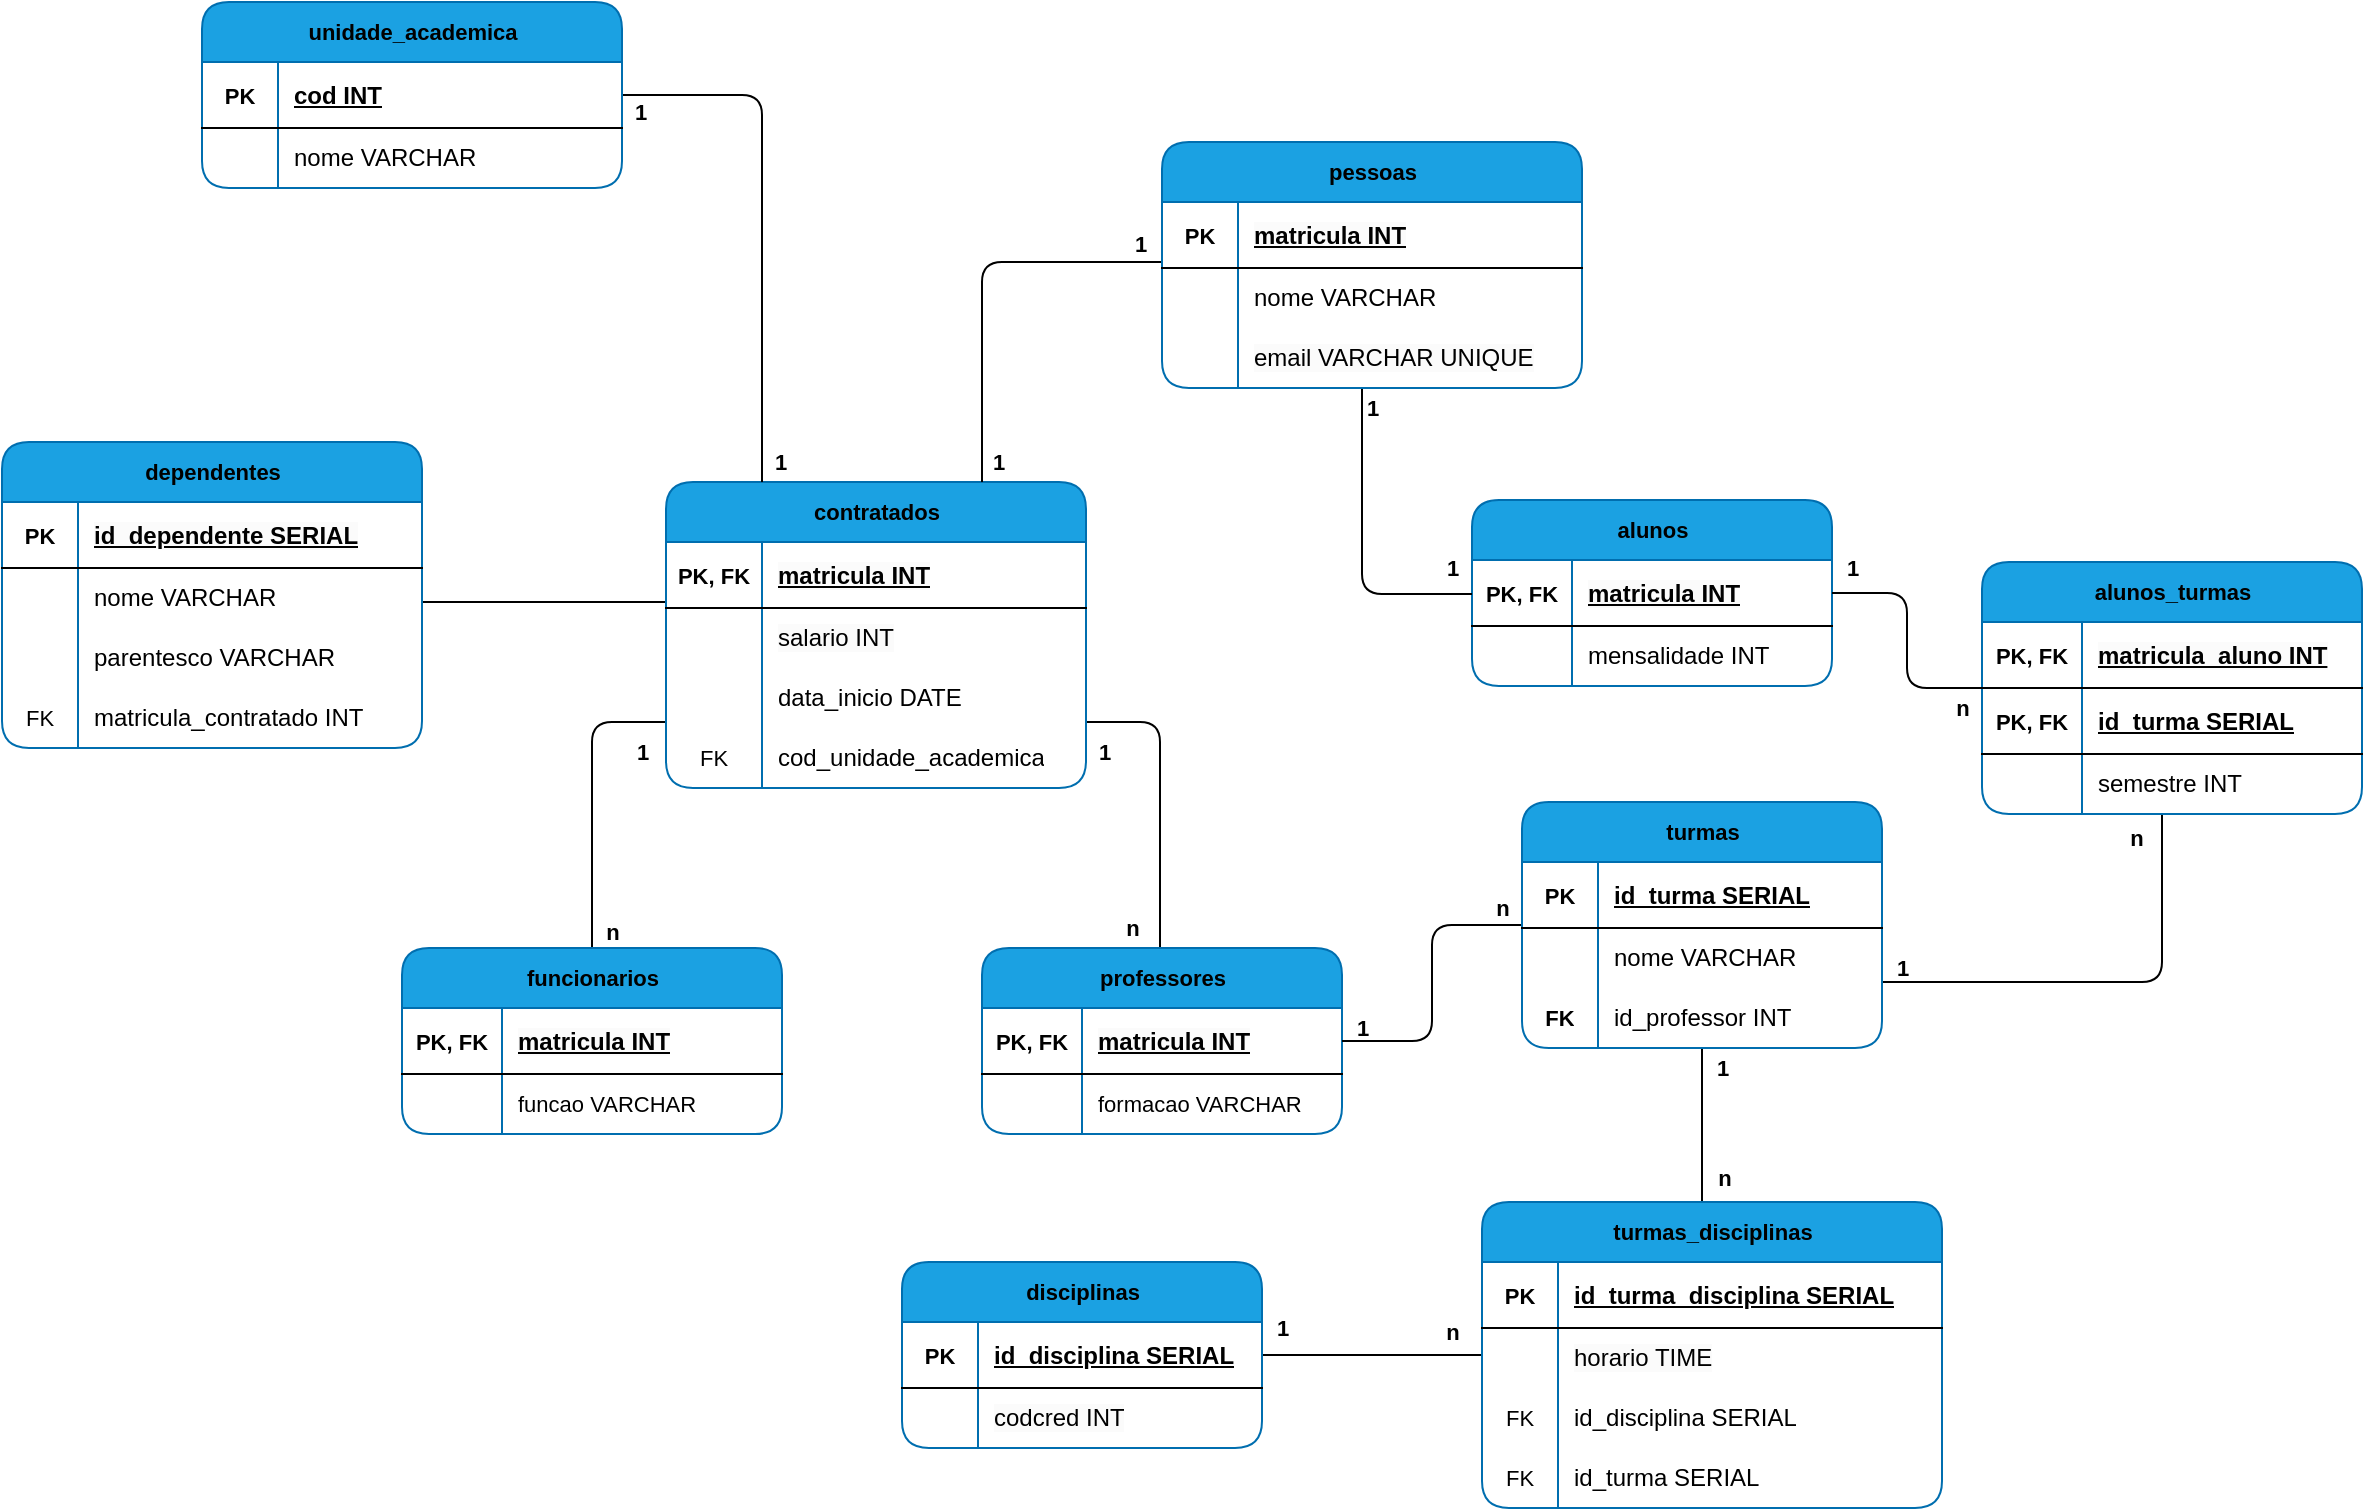 <mxfile version="24.3.1" type="github">
  <diagram name="Página-1" id="WY4z6POpGyLfs5gdnEFu">
    <mxGraphModel dx="1311" dy="706" grid="1" gridSize="10" guides="0" tooltips="1" connect="1" arrows="1" fold="1" page="1" pageScale="1" pageWidth="827" pageHeight="1169" background="#ffffff" math="0" shadow="0">
      <root>
        <mxCell id="0" />
        <mxCell id="1" parent="0" />
        <mxCell id="dywrAjBWSmj7pD-ek3sx-2" style="edgeStyle=orthogonalEdgeStyle;rounded=1;orthogonalLoop=1;jettySize=auto;html=1;endArrow=none;endFill=0;" edge="1" parent="1" source="dywrAjBWSmj7pD-ek3sx-118" target="dywrAjBWSmj7pD-ek3sx-94">
          <mxGeometry relative="1" as="geometry">
            <mxPoint x="855" y="663" as="targetPoint" />
            <Array as="points">
              <mxPoint x="855" y="550" />
            </Array>
          </mxGeometry>
        </mxCell>
        <mxCell id="dywrAjBWSmj7pD-ek3sx-3" style="edgeStyle=orthogonalEdgeStyle;rounded=1;orthogonalLoop=1;jettySize=auto;html=1;strokeColor=default;align=center;verticalAlign=middle;fontFamily=Helvetica;fontSize=11;fontColor=default;labelBackgroundColor=default;endArrow=none;endFill=0;" edge="1" parent="1" source="dywrAjBWSmj7pD-ek3sx-118" target="dywrAjBWSmj7pD-ek3sx-78">
          <mxGeometry relative="1" as="geometry">
            <mxPoint x="1139.04" y="663" as="targetPoint" />
            <Array as="points">
              <mxPoint x="1139" y="550" />
            </Array>
          </mxGeometry>
        </mxCell>
        <mxCell id="dywrAjBWSmj7pD-ek3sx-78" value="&lt;font color=&quot;#000000&quot;&gt;professores&lt;/font&gt;" style="shape=table;startSize=30;container=1;collapsible=1;childLayout=tableLayout;fixedRows=1;rowLines=0;fontStyle=1;align=center;resizeLast=1;html=1;rounded=1;fontFamily=Helvetica;fontSize=11;labelBackgroundColor=none;perimeterSpacing=0;shadow=0;swimlaneLine=1;swimlaneFillColor=default;fillColor=#1ba1e2;strokeColor=#006EAF;fontColor=#ffffff;" vertex="1" parent="1">
          <mxGeometry x="1050" y="663" width="180" height="93" as="geometry" />
        </mxCell>
        <mxCell id="dywrAjBWSmj7pD-ek3sx-79" value="" style="shape=tableRow;horizontal=0;startSize=0;swimlaneHead=0;swimlaneBody=0;fillColor=none;collapsible=0;dropTarget=0;points=[[0,0.5],[1,0.5]];portConstraint=eastwest;top=0;left=0;right=0;bottom=1;rounded=1;fontFamily=Helvetica;fontSize=11;fontColor=default;labelBackgroundColor=default;" vertex="1" parent="dywrAjBWSmj7pD-ek3sx-78">
          <mxGeometry y="30" width="180" height="33" as="geometry" />
        </mxCell>
        <mxCell id="dywrAjBWSmj7pD-ek3sx-80" value="PK, FK" style="shape=partialRectangle;connectable=0;fillColor=none;top=0;left=0;bottom=0;right=0;fontStyle=1;overflow=hidden;whiteSpace=wrap;html=1;rounded=1;fontFamily=Helvetica;fontSize=11;fontColor=default;labelBackgroundColor=default;" vertex="1" parent="dywrAjBWSmj7pD-ek3sx-79">
          <mxGeometry width="50" height="33" as="geometry">
            <mxRectangle width="50" height="33" as="alternateBounds" />
          </mxGeometry>
        </mxCell>
        <mxCell id="dywrAjBWSmj7pD-ek3sx-81" value="&lt;span style=&quot;font-size: 12px; background-color: rgb(251, 251, 251);&quot;&gt;matricula INT&lt;/span&gt;" style="shape=partialRectangle;connectable=0;fillColor=none;top=0;left=0;bottom=0;right=0;align=left;spacingLeft=6;fontStyle=5;overflow=hidden;whiteSpace=wrap;html=1;rounded=1;fontFamily=Helvetica;fontSize=11;fontColor=default;labelBackgroundColor=default;" vertex="1" parent="dywrAjBWSmj7pD-ek3sx-79">
          <mxGeometry x="50" width="130" height="33" as="geometry">
            <mxRectangle width="130" height="33" as="alternateBounds" />
          </mxGeometry>
        </mxCell>
        <mxCell id="dywrAjBWSmj7pD-ek3sx-88" value="" style="shape=tableRow;horizontal=0;startSize=0;swimlaneHead=0;swimlaneBody=0;fillColor=none;collapsible=0;dropTarget=0;points=[[0,0.5],[1,0.5]];portConstraint=eastwest;top=0;left=0;right=0;bottom=0;rounded=1;fontFamily=Helvetica;fontSize=11;fontColor=default;labelBackgroundColor=default;" vertex="1" parent="dywrAjBWSmj7pD-ek3sx-78">
          <mxGeometry y="63" width="180" height="30" as="geometry" />
        </mxCell>
        <mxCell id="dywrAjBWSmj7pD-ek3sx-89" value="" style="shape=partialRectangle;connectable=0;fillColor=none;top=0;left=0;bottom=0;right=0;editable=1;overflow=hidden;whiteSpace=wrap;html=1;rounded=1;fontFamily=Helvetica;fontSize=11;fontColor=default;labelBackgroundColor=default;" vertex="1" parent="dywrAjBWSmj7pD-ek3sx-88">
          <mxGeometry width="50" height="30" as="geometry">
            <mxRectangle width="50" height="30" as="alternateBounds" />
          </mxGeometry>
        </mxCell>
        <mxCell id="dywrAjBWSmj7pD-ek3sx-90" value="formacao VARCHAR" style="shape=partialRectangle;connectable=0;fillColor=none;top=0;left=0;bottom=0;right=0;align=left;spacingLeft=6;overflow=hidden;whiteSpace=wrap;html=1;rounded=1;fontFamily=Helvetica;fontSize=11;fontColor=default;labelBackgroundColor=default;" vertex="1" parent="dywrAjBWSmj7pD-ek3sx-88">
          <mxGeometry x="50" width="130" height="30" as="geometry">
            <mxRectangle width="130" height="30" as="alternateBounds" />
          </mxGeometry>
        </mxCell>
        <mxCell id="dywrAjBWSmj7pD-ek3sx-94" value="&lt;font color=&quot;#000000&quot;&gt;funcionarios&lt;/font&gt;" style="shape=table;startSize=30;container=1;collapsible=1;childLayout=tableLayout;fixedRows=1;rowLines=0;fontStyle=1;align=center;resizeLast=1;html=1;rounded=1;fontFamily=Helvetica;fontSize=11;labelBackgroundColor=none;perimeterSpacing=0;shadow=0;swimlaneLine=1;swimlaneFillColor=default;fillColor=#1ba1e2;strokeColor=#006EAF;fontColor=#ffffff;" vertex="1" parent="1">
          <mxGeometry x="760" y="663" width="190" height="93" as="geometry" />
        </mxCell>
        <mxCell id="dywrAjBWSmj7pD-ek3sx-95" value="" style="shape=tableRow;horizontal=0;startSize=0;swimlaneHead=0;swimlaneBody=0;fillColor=none;collapsible=0;dropTarget=0;points=[[0,0.5],[1,0.5]];portConstraint=eastwest;top=0;left=0;right=0;bottom=1;rounded=1;fontFamily=Helvetica;fontSize=11;fontColor=default;labelBackgroundColor=default;" vertex="1" parent="dywrAjBWSmj7pD-ek3sx-94">
          <mxGeometry y="30" width="190" height="33" as="geometry" />
        </mxCell>
        <mxCell id="dywrAjBWSmj7pD-ek3sx-96" value="PK, FK" style="shape=partialRectangle;connectable=0;fillColor=none;top=0;left=0;bottom=0;right=0;fontStyle=1;overflow=hidden;whiteSpace=wrap;html=1;rounded=1;fontFamily=Helvetica;fontSize=11;fontColor=default;labelBackgroundColor=default;" vertex="1" parent="dywrAjBWSmj7pD-ek3sx-95">
          <mxGeometry width="50" height="33" as="geometry">
            <mxRectangle width="50" height="33" as="alternateBounds" />
          </mxGeometry>
        </mxCell>
        <mxCell id="dywrAjBWSmj7pD-ek3sx-97" value="&lt;span style=&quot;font-size: 12px; background-color: rgb(251, 251, 251);&quot;&gt;matricula INT&lt;/span&gt;" style="shape=partialRectangle;connectable=0;fillColor=none;top=0;left=0;bottom=0;right=0;align=left;spacingLeft=6;fontStyle=5;overflow=hidden;whiteSpace=wrap;html=1;rounded=1;fontFamily=Helvetica;fontSize=11;fontColor=default;labelBackgroundColor=default;" vertex="1" parent="dywrAjBWSmj7pD-ek3sx-95">
          <mxGeometry x="50" width="140" height="33" as="geometry">
            <mxRectangle width="140" height="33" as="alternateBounds" />
          </mxGeometry>
        </mxCell>
        <mxCell id="dywrAjBWSmj7pD-ek3sx-98" value="" style="shape=tableRow;horizontal=0;startSize=0;swimlaneHead=0;swimlaneBody=0;fillColor=none;collapsible=0;dropTarget=0;points=[[0,0.5],[1,0.5]];portConstraint=eastwest;top=0;left=0;right=0;bottom=0;rounded=1;fontFamily=Helvetica;fontSize=11;fontColor=default;labelBackgroundColor=default;" vertex="1" parent="dywrAjBWSmj7pD-ek3sx-94">
          <mxGeometry y="63" width="190" height="30" as="geometry" />
        </mxCell>
        <mxCell id="dywrAjBWSmj7pD-ek3sx-99" value="" style="shape=partialRectangle;connectable=0;fillColor=none;top=0;left=0;bottom=0;right=0;editable=1;overflow=hidden;whiteSpace=wrap;html=1;rounded=1;fontFamily=Helvetica;fontSize=11;fontColor=default;labelBackgroundColor=default;" vertex="1" parent="dywrAjBWSmj7pD-ek3sx-98">
          <mxGeometry width="50" height="30" as="geometry">
            <mxRectangle width="50" height="30" as="alternateBounds" />
          </mxGeometry>
        </mxCell>
        <mxCell id="dywrAjBWSmj7pD-ek3sx-100" value="funcao VARCHAR" style="shape=partialRectangle;connectable=0;fillColor=none;top=0;left=0;bottom=0;right=0;align=left;spacingLeft=6;overflow=hidden;whiteSpace=wrap;html=1;rounded=1;fontFamily=Helvetica;fontSize=11;fontColor=default;labelBackgroundColor=default;" vertex="1" parent="dywrAjBWSmj7pD-ek3sx-98">
          <mxGeometry x="50" width="140" height="30" as="geometry">
            <mxRectangle width="140" height="30" as="alternateBounds" />
          </mxGeometry>
        </mxCell>
        <mxCell id="dywrAjBWSmj7pD-ek3sx-303" style="edgeStyle=orthogonalEdgeStyle;rounded=1;orthogonalLoop=1;jettySize=auto;html=1;strokeColor=default;align=center;verticalAlign=middle;fontFamily=Helvetica;fontSize=11;fontColor=default;fontStyle=1;labelBackgroundColor=none;endArrow=none;endFill=0;" edge="1" parent="1" source="dywrAjBWSmj7pD-ek3sx-101" target="dywrAjBWSmj7pD-ek3sx-118">
          <mxGeometry relative="1" as="geometry">
            <Array as="points">
              <mxPoint x="850" y="490" />
              <mxPoint x="850" y="490" />
            </Array>
          </mxGeometry>
        </mxCell>
        <mxCell id="dywrAjBWSmj7pD-ek3sx-101" value="&lt;font color=&quot;#000000&quot;&gt;dependentes&lt;/font&gt;" style="shape=table;startSize=30;container=1;collapsible=1;childLayout=tableLayout;fixedRows=1;rowLines=0;fontStyle=1;align=center;resizeLast=1;html=1;rounded=1;fontFamily=Helvetica;fontSize=11;labelBackgroundColor=none;perimeterSpacing=0;shadow=0;swimlaneLine=1;swimlaneFillColor=default;fillColor=#1ba1e2;strokeColor=#006EAF;fontColor=#ffffff;" vertex="1" parent="1">
          <mxGeometry x="560" y="410" width="210" height="153" as="geometry" />
        </mxCell>
        <mxCell id="dywrAjBWSmj7pD-ek3sx-102" value="" style="shape=tableRow;horizontal=0;startSize=0;swimlaneHead=0;swimlaneBody=0;fillColor=none;collapsible=0;dropTarget=0;points=[[0,0.5],[1,0.5]];portConstraint=eastwest;top=0;left=0;right=0;bottom=1;rounded=1;fontFamily=Helvetica;fontSize=11;fontColor=default;labelBackgroundColor=default;" vertex="1" parent="dywrAjBWSmj7pD-ek3sx-101">
          <mxGeometry y="30" width="210" height="33" as="geometry" />
        </mxCell>
        <mxCell id="dywrAjBWSmj7pD-ek3sx-103" value="PK" style="shape=partialRectangle;connectable=0;fillColor=none;top=0;left=0;bottom=0;right=0;fontStyle=1;overflow=hidden;whiteSpace=wrap;html=1;rounded=1;fontFamily=Helvetica;fontSize=11;fontColor=default;labelBackgroundColor=default;" vertex="1" parent="dywrAjBWSmj7pD-ek3sx-102">
          <mxGeometry width="38" height="33" as="geometry">
            <mxRectangle width="38" height="33" as="alternateBounds" />
          </mxGeometry>
        </mxCell>
        <mxCell id="dywrAjBWSmj7pD-ek3sx-104" value="&lt;span style=&quot;font-size: 12px; background-color: rgb(251, 251, 251);&quot;&gt;id_dependente SERIAL&lt;/span&gt;" style="shape=partialRectangle;connectable=0;fillColor=none;top=0;left=0;bottom=0;right=0;align=left;spacingLeft=6;fontStyle=5;overflow=hidden;whiteSpace=wrap;html=1;rounded=1;fontFamily=Helvetica;fontSize=11;fontColor=default;labelBackgroundColor=default;" vertex="1" parent="dywrAjBWSmj7pD-ek3sx-102">
          <mxGeometry x="38" width="172" height="33" as="geometry">
            <mxRectangle width="172" height="33" as="alternateBounds" />
          </mxGeometry>
        </mxCell>
        <mxCell id="dywrAjBWSmj7pD-ek3sx-105" value="" style="shape=tableRow;horizontal=0;startSize=0;swimlaneHead=0;swimlaneBody=0;fillColor=none;collapsible=0;dropTarget=0;points=[[0,0.5],[1,0.5]];portConstraint=eastwest;top=0;left=0;right=0;bottom=0;rounded=1;fontFamily=Helvetica;fontSize=11;fontColor=default;labelBackgroundColor=default;" vertex="1" parent="dywrAjBWSmj7pD-ek3sx-101">
          <mxGeometry y="63" width="210" height="30" as="geometry" />
        </mxCell>
        <mxCell id="dywrAjBWSmj7pD-ek3sx-106" value="" style="shape=partialRectangle;connectable=0;fillColor=none;top=0;left=0;bottom=0;right=0;editable=1;overflow=hidden;whiteSpace=wrap;html=1;rounded=1;fontFamily=Helvetica;fontSize=11;fontColor=default;labelBackgroundColor=default;" vertex="1" parent="dywrAjBWSmj7pD-ek3sx-105">
          <mxGeometry width="38" height="30" as="geometry">
            <mxRectangle width="38" height="30" as="alternateBounds" />
          </mxGeometry>
        </mxCell>
        <mxCell id="dywrAjBWSmj7pD-ek3sx-107" value="&lt;span style=&quot;font-size: 12px;&quot;&gt;nome VARCHAR&lt;/span&gt;" style="shape=partialRectangle;connectable=0;fillColor=none;top=0;left=0;bottom=0;right=0;align=left;spacingLeft=6;overflow=hidden;whiteSpace=wrap;html=1;rounded=1;fontFamily=Helvetica;fontSize=11;fontColor=default;labelBackgroundColor=default;" vertex="1" parent="dywrAjBWSmj7pD-ek3sx-105">
          <mxGeometry x="38" width="172" height="30" as="geometry">
            <mxRectangle width="172" height="30" as="alternateBounds" />
          </mxGeometry>
        </mxCell>
        <mxCell id="dywrAjBWSmj7pD-ek3sx-110" value="" style="shape=tableRow;horizontal=0;startSize=0;swimlaneHead=0;swimlaneBody=0;fillColor=none;collapsible=0;dropTarget=0;points=[[0,0.5],[1,0.5]];portConstraint=eastwest;top=0;left=0;right=0;bottom=0;rounded=1;fontFamily=Helvetica;fontSize=11;fontColor=default;labelBackgroundColor=default;" vertex="1" parent="dywrAjBWSmj7pD-ek3sx-101">
          <mxGeometry y="93" width="210" height="30" as="geometry" />
        </mxCell>
        <mxCell id="dywrAjBWSmj7pD-ek3sx-111" value="" style="shape=partialRectangle;connectable=0;fillColor=none;top=0;left=0;bottom=0;right=0;editable=1;overflow=hidden;whiteSpace=wrap;html=1;rounded=1;fontFamily=Helvetica;fontSize=11;fontColor=default;labelBackgroundColor=default;" vertex="1" parent="dywrAjBWSmj7pD-ek3sx-110">
          <mxGeometry width="38" height="30" as="geometry">
            <mxRectangle width="38" height="30" as="alternateBounds" />
          </mxGeometry>
        </mxCell>
        <mxCell id="dywrAjBWSmj7pD-ek3sx-112" value="&lt;span style=&quot;font-size: 12px;&quot;&gt;parentesco VARCHAR&lt;/span&gt;" style="shape=partialRectangle;connectable=0;fillColor=none;top=0;left=0;bottom=0;right=0;align=left;spacingLeft=6;overflow=hidden;whiteSpace=wrap;html=1;rounded=1;fontFamily=Helvetica;fontSize=11;fontColor=default;labelBackgroundColor=default;" vertex="1" parent="dywrAjBWSmj7pD-ek3sx-110">
          <mxGeometry x="38" width="172" height="30" as="geometry">
            <mxRectangle width="172" height="30" as="alternateBounds" />
          </mxGeometry>
        </mxCell>
        <mxCell id="dywrAjBWSmj7pD-ek3sx-113" value="" style="shape=tableRow;horizontal=0;startSize=0;swimlaneHead=0;swimlaneBody=0;fillColor=none;collapsible=0;dropTarget=0;points=[[0,0.5],[1,0.5]];portConstraint=eastwest;top=0;left=0;right=0;bottom=0;rounded=1;fontFamily=Helvetica;fontSize=11;fontColor=default;labelBackgroundColor=default;" vertex="1" parent="dywrAjBWSmj7pD-ek3sx-101">
          <mxGeometry y="123" width="210" height="30" as="geometry" />
        </mxCell>
        <mxCell id="dywrAjBWSmj7pD-ek3sx-114" value="FK" style="shape=partialRectangle;connectable=0;fillColor=none;top=0;left=0;bottom=0;right=0;editable=1;overflow=hidden;whiteSpace=wrap;html=1;rounded=1;fontFamily=Helvetica;fontSize=11;fontColor=default;labelBackgroundColor=default;" vertex="1" parent="dywrAjBWSmj7pD-ek3sx-113">
          <mxGeometry width="38" height="30" as="geometry">
            <mxRectangle width="38" height="30" as="alternateBounds" />
          </mxGeometry>
        </mxCell>
        <mxCell id="dywrAjBWSmj7pD-ek3sx-115" value="&lt;span style=&quot;font-size: 12px;&quot;&gt;matricula_contratado INT&lt;/span&gt;" style="shape=partialRectangle;connectable=0;fillColor=none;top=0;left=0;bottom=0;right=0;align=left;spacingLeft=6;overflow=hidden;whiteSpace=wrap;html=1;rounded=1;fontFamily=Helvetica;fontSize=11;fontColor=default;labelBackgroundColor=default;" vertex="1" parent="dywrAjBWSmj7pD-ek3sx-113">
          <mxGeometry x="38" width="172" height="30" as="geometry">
            <mxRectangle width="172" height="30" as="alternateBounds" />
          </mxGeometry>
        </mxCell>
        <mxCell id="dywrAjBWSmj7pD-ek3sx-118" value="&lt;font color=&quot;#000000&quot;&gt;contratados&lt;/font&gt;" style="shape=table;startSize=30;container=1;collapsible=1;childLayout=tableLayout;fixedRows=1;rowLines=0;fontStyle=1;align=center;resizeLast=1;html=1;rounded=1;fontFamily=Helvetica;fontSize=11;labelBackgroundColor=none;perimeterSpacing=0;shadow=0;swimlaneLine=1;swimlaneFillColor=default;fillColor=#1ba1e2;strokeColor=#006EAF;fontColor=#ffffff;" vertex="1" parent="1">
          <mxGeometry x="892" y="430" width="210" height="153" as="geometry" />
        </mxCell>
        <mxCell id="dywrAjBWSmj7pD-ek3sx-119" value="" style="shape=tableRow;horizontal=0;startSize=0;swimlaneHead=0;swimlaneBody=0;fillColor=none;collapsible=0;dropTarget=0;points=[[0,0.5],[1,0.5]];portConstraint=eastwest;top=0;left=0;right=0;bottom=1;rounded=1;fontFamily=Helvetica;fontSize=11;fontColor=default;labelBackgroundColor=default;" vertex="1" parent="dywrAjBWSmj7pD-ek3sx-118">
          <mxGeometry y="30" width="210" height="33" as="geometry" />
        </mxCell>
        <mxCell id="dywrAjBWSmj7pD-ek3sx-120" value="PK, FK" style="shape=partialRectangle;connectable=0;fillColor=none;top=0;left=0;bottom=0;right=0;fontStyle=1;overflow=hidden;whiteSpace=wrap;html=1;rounded=1;fontFamily=Helvetica;fontSize=11;fontColor=default;labelBackgroundColor=default;" vertex="1" parent="dywrAjBWSmj7pD-ek3sx-119">
          <mxGeometry width="48.0" height="33" as="geometry">
            <mxRectangle width="48.0" height="33" as="alternateBounds" />
          </mxGeometry>
        </mxCell>
        <mxCell id="dywrAjBWSmj7pD-ek3sx-121" value="&lt;span style=&quot;font-size: 12px; background-color: rgb(251, 251, 251);&quot;&gt;matricula INT&lt;/span&gt;" style="shape=partialRectangle;connectable=0;fillColor=none;top=0;left=0;bottom=0;right=0;align=left;spacingLeft=6;fontStyle=5;overflow=hidden;whiteSpace=wrap;html=1;rounded=1;fontFamily=Helvetica;fontSize=11;fontColor=default;labelBackgroundColor=default;" vertex="1" parent="dywrAjBWSmj7pD-ek3sx-119">
          <mxGeometry x="48.0" width="162.0" height="33" as="geometry">
            <mxRectangle width="162.0" height="33" as="alternateBounds" />
          </mxGeometry>
        </mxCell>
        <mxCell id="dywrAjBWSmj7pD-ek3sx-134" value="" style="shape=tableRow;horizontal=0;startSize=0;swimlaneHead=0;swimlaneBody=0;fillColor=none;collapsible=0;dropTarget=0;points=[[0,0.5],[1,0.5]];portConstraint=eastwest;top=0;left=0;right=0;bottom=0;rounded=1;fontFamily=Helvetica;fontSize=11;fontColor=default;labelBackgroundColor=default;" vertex="1" parent="dywrAjBWSmj7pD-ek3sx-118">
          <mxGeometry y="63" width="210" height="30" as="geometry" />
        </mxCell>
        <mxCell id="dywrAjBWSmj7pD-ek3sx-135" value="" style="shape=partialRectangle;connectable=0;fillColor=none;top=0;left=0;bottom=0;right=0;editable=1;overflow=hidden;whiteSpace=wrap;html=1;rounded=1;fontFamily=Helvetica;fontSize=11;fontColor=default;labelBackgroundColor=default;" vertex="1" parent="dywrAjBWSmj7pD-ek3sx-134">
          <mxGeometry width="48.0" height="30" as="geometry">
            <mxRectangle width="48.0" height="30" as="alternateBounds" />
          </mxGeometry>
        </mxCell>
        <mxCell id="dywrAjBWSmj7pD-ek3sx-136" value="&lt;span style=&quot;font-size: 12px; background-color: rgb(251, 251, 251);&quot;&gt;salario INT&lt;/span&gt;" style="shape=partialRectangle;connectable=0;fillColor=none;top=0;left=0;bottom=0;right=0;align=left;spacingLeft=6;overflow=hidden;whiteSpace=wrap;html=1;rounded=1;fontFamily=Helvetica;fontSize=11;fontColor=default;labelBackgroundColor=default;" vertex="1" parent="dywrAjBWSmj7pD-ek3sx-134">
          <mxGeometry x="48.0" width="162.0" height="30" as="geometry">
            <mxRectangle width="162.0" height="30" as="alternateBounds" />
          </mxGeometry>
        </mxCell>
        <mxCell id="dywrAjBWSmj7pD-ek3sx-279" value="" style="shape=tableRow;horizontal=0;startSize=0;swimlaneHead=0;swimlaneBody=0;fillColor=none;collapsible=0;dropTarget=0;points=[[0,0.5],[1,0.5]];portConstraint=eastwest;top=0;left=0;right=0;bottom=0;rounded=1;fontFamily=Helvetica;fontSize=11;fontColor=default;labelBackgroundColor=default;" vertex="1" parent="dywrAjBWSmj7pD-ek3sx-118">
          <mxGeometry y="93" width="210" height="30" as="geometry" />
        </mxCell>
        <mxCell id="dywrAjBWSmj7pD-ek3sx-280" value="" style="shape=partialRectangle;connectable=0;fillColor=none;top=0;left=0;bottom=0;right=0;editable=1;overflow=hidden;whiteSpace=wrap;html=1;rounded=1;fontFamily=Helvetica;fontSize=11;fontColor=default;labelBackgroundColor=default;" vertex="1" parent="dywrAjBWSmj7pD-ek3sx-279">
          <mxGeometry width="48.0" height="30" as="geometry">
            <mxRectangle width="48.0" height="30" as="alternateBounds" />
          </mxGeometry>
        </mxCell>
        <mxCell id="dywrAjBWSmj7pD-ek3sx-281" value="&lt;span style=&quot;font-size: 12px;&quot;&gt;data_inicio DATE&lt;/span&gt;" style="shape=partialRectangle;connectable=0;fillColor=none;top=0;left=0;bottom=0;right=0;align=left;spacingLeft=6;overflow=hidden;whiteSpace=wrap;html=1;rounded=1;fontFamily=Helvetica;fontSize=11;fontColor=default;labelBackgroundColor=default;" vertex="1" parent="dywrAjBWSmj7pD-ek3sx-279">
          <mxGeometry x="48.0" width="162.0" height="30" as="geometry">
            <mxRectangle width="162.0" height="30" as="alternateBounds" />
          </mxGeometry>
        </mxCell>
        <mxCell id="dywrAjBWSmj7pD-ek3sx-128" value="" style="shape=tableRow;horizontal=0;startSize=0;swimlaneHead=0;swimlaneBody=0;fillColor=none;collapsible=0;dropTarget=0;points=[[0,0.5],[1,0.5]];portConstraint=eastwest;top=0;left=0;right=0;bottom=0;rounded=1;fontFamily=Helvetica;fontSize=11;fontColor=default;labelBackgroundColor=default;" vertex="1" parent="dywrAjBWSmj7pD-ek3sx-118">
          <mxGeometry y="123" width="210" height="30" as="geometry" />
        </mxCell>
        <mxCell id="dywrAjBWSmj7pD-ek3sx-129" value="FK" style="shape=partialRectangle;connectable=0;fillColor=none;top=0;left=0;bottom=0;right=0;editable=1;overflow=hidden;whiteSpace=wrap;html=1;rounded=1;fontFamily=Helvetica;fontSize=11;fontColor=default;labelBackgroundColor=default;" vertex="1" parent="dywrAjBWSmj7pD-ek3sx-128">
          <mxGeometry width="48.0" height="30" as="geometry">
            <mxRectangle width="48.0" height="30" as="alternateBounds" />
          </mxGeometry>
        </mxCell>
        <mxCell id="dywrAjBWSmj7pD-ek3sx-130" value="&lt;span style=&quot;font-size: 12px;&quot;&gt;cod_unidade_academica&lt;/span&gt;" style="shape=partialRectangle;connectable=0;fillColor=none;top=0;left=0;bottom=0;right=0;align=left;spacingLeft=6;overflow=hidden;whiteSpace=wrap;html=1;rounded=1;fontFamily=Helvetica;fontSize=11;fontColor=default;labelBackgroundColor=default;" vertex="1" parent="dywrAjBWSmj7pD-ek3sx-128">
          <mxGeometry x="48.0" width="162.0" height="30" as="geometry">
            <mxRectangle width="162.0" height="30" as="alternateBounds" />
          </mxGeometry>
        </mxCell>
        <mxCell id="dywrAjBWSmj7pD-ek3sx-224" style="edgeStyle=orthogonalEdgeStyle;rounded=1;orthogonalLoop=1;jettySize=auto;html=1;strokeColor=default;align=center;verticalAlign=middle;fontFamily=Helvetica;fontSize=11;fontColor=default;fontStyle=1;labelBackgroundColor=none;endArrow=none;endFill=0;" edge="1" parent="1" source="dywrAjBWSmj7pD-ek3sx-78" target="dywrAjBWSmj7pD-ek3sx-178">
          <mxGeometry relative="1" as="geometry">
            <mxPoint x="1520" y="709.5" as="sourcePoint" />
          </mxGeometry>
        </mxCell>
        <mxCell id="dywrAjBWSmj7pD-ek3sx-177" style="edgeStyle=orthogonalEdgeStyle;rounded=1;orthogonalLoop=1;jettySize=auto;html=1;strokeColor=default;align=center;verticalAlign=middle;fontFamily=Helvetica;fontSize=11;fontColor=default;fontStyle=1;labelBackgroundColor=none;endArrow=none;endFill=0;" edge="1" parent="1" source="dywrAjBWSmj7pD-ek3sx-161" target="dywrAjBWSmj7pD-ek3sx-118">
          <mxGeometry relative="1" as="geometry">
            <Array as="points">
              <mxPoint x="940" y="237" />
            </Array>
          </mxGeometry>
        </mxCell>
        <mxCell id="dywrAjBWSmj7pD-ek3sx-161" value="&lt;font color=&quot;#000000&quot;&gt;unidade_academica&lt;/font&gt;" style="shape=table;startSize=30;container=1;collapsible=1;childLayout=tableLayout;fixedRows=1;rowLines=0;fontStyle=1;align=center;resizeLast=1;html=1;rounded=1;fontFamily=Helvetica;fontSize=11;labelBackgroundColor=none;perimeterSpacing=0;shadow=0;swimlaneLine=1;swimlaneFillColor=default;fillColor=#1ba1e2;strokeColor=#006EAF;fontColor=#ffffff;" vertex="1" parent="1">
          <mxGeometry x="660" y="190" width="210" height="93" as="geometry" />
        </mxCell>
        <mxCell id="dywrAjBWSmj7pD-ek3sx-162" value="" style="shape=tableRow;horizontal=0;startSize=0;swimlaneHead=0;swimlaneBody=0;fillColor=none;collapsible=0;dropTarget=0;points=[[0,0.5],[1,0.5]];portConstraint=eastwest;top=0;left=0;right=0;bottom=1;rounded=1;fontFamily=Helvetica;fontSize=11;fontColor=default;labelBackgroundColor=default;" vertex="1" parent="dywrAjBWSmj7pD-ek3sx-161">
          <mxGeometry y="30" width="210" height="33" as="geometry" />
        </mxCell>
        <mxCell id="dywrAjBWSmj7pD-ek3sx-163" value="PK" style="shape=partialRectangle;connectable=0;fillColor=none;top=0;left=0;bottom=0;right=0;fontStyle=1;overflow=hidden;whiteSpace=wrap;html=1;rounded=1;fontFamily=Helvetica;fontSize=11;fontColor=default;labelBackgroundColor=default;" vertex="1" parent="dywrAjBWSmj7pD-ek3sx-162">
          <mxGeometry width="38" height="33" as="geometry">
            <mxRectangle width="38" height="33" as="alternateBounds" />
          </mxGeometry>
        </mxCell>
        <mxCell id="dywrAjBWSmj7pD-ek3sx-164" value="&lt;span style=&quot;font-size: 12px;&quot;&gt;cod INT&lt;/span&gt;" style="shape=partialRectangle;connectable=0;fillColor=none;top=0;left=0;bottom=0;right=0;align=left;spacingLeft=6;fontStyle=5;overflow=hidden;whiteSpace=wrap;html=1;rounded=1;fontFamily=Helvetica;fontSize=11;fontColor=default;labelBackgroundColor=default;" vertex="1" parent="dywrAjBWSmj7pD-ek3sx-162">
          <mxGeometry x="38" width="172" height="33" as="geometry">
            <mxRectangle width="172" height="33" as="alternateBounds" />
          </mxGeometry>
        </mxCell>
        <mxCell id="dywrAjBWSmj7pD-ek3sx-168" value="" style="shape=tableRow;horizontal=0;startSize=0;swimlaneHead=0;swimlaneBody=0;fillColor=none;collapsible=0;dropTarget=0;points=[[0,0.5],[1,0.5]];portConstraint=eastwest;top=0;left=0;right=0;bottom=0;rounded=1;fontFamily=Helvetica;fontSize=11;fontColor=default;labelBackgroundColor=default;" vertex="1" parent="dywrAjBWSmj7pD-ek3sx-161">
          <mxGeometry y="63" width="210" height="30" as="geometry" />
        </mxCell>
        <mxCell id="dywrAjBWSmj7pD-ek3sx-169" value="" style="shape=partialRectangle;connectable=0;fillColor=none;top=0;left=0;bottom=0;right=0;editable=1;overflow=hidden;whiteSpace=wrap;html=1;rounded=1;fontFamily=Helvetica;fontSize=11;fontColor=default;labelBackgroundColor=default;" vertex="1" parent="dywrAjBWSmj7pD-ek3sx-168">
          <mxGeometry width="38" height="30" as="geometry">
            <mxRectangle width="38" height="30" as="alternateBounds" />
          </mxGeometry>
        </mxCell>
        <mxCell id="dywrAjBWSmj7pD-ek3sx-170" value="&lt;span style=&quot;font-size: 12px;&quot;&gt;nome VARCHAR&lt;/span&gt;" style="shape=partialRectangle;connectable=0;fillColor=none;top=0;left=0;bottom=0;right=0;align=left;spacingLeft=6;overflow=hidden;whiteSpace=wrap;html=1;rounded=1;fontFamily=Helvetica;fontSize=11;fontColor=default;labelBackgroundColor=default;" vertex="1" parent="dywrAjBWSmj7pD-ek3sx-168">
          <mxGeometry x="38" width="172" height="30" as="geometry">
            <mxRectangle width="172" height="30" as="alternateBounds" />
          </mxGeometry>
        </mxCell>
        <mxCell id="dywrAjBWSmj7pD-ek3sx-245" style="edgeStyle=orthogonalEdgeStyle;rounded=1;orthogonalLoop=1;jettySize=auto;html=1;strokeColor=default;align=center;verticalAlign=middle;fontFamily=Helvetica;fontSize=11;fontColor=default;fontStyle=1;labelBackgroundColor=none;endArrow=none;endFill=0;" edge="1" parent="1" source="dywrAjBWSmj7pD-ek3sx-178" target="dywrAjBWSmj7pD-ek3sx-235">
          <mxGeometry relative="1" as="geometry">
            <Array as="points">
              <mxPoint x="1410" y="800" />
              <mxPoint x="1410" y="800" />
            </Array>
          </mxGeometry>
        </mxCell>
        <mxCell id="dywrAjBWSmj7pD-ek3sx-247" style="edgeStyle=orthogonalEdgeStyle;rounded=1;orthogonalLoop=1;jettySize=auto;html=1;strokeColor=default;align=center;verticalAlign=middle;fontFamily=Helvetica;fontSize=11;fontColor=default;fontStyle=1;labelBackgroundColor=none;endArrow=none;endFill=0;" edge="1" parent="1" source="dywrAjBWSmj7pD-ek3sx-178" target="dywrAjBWSmj7pD-ek3sx-201">
          <mxGeometry relative="1" as="geometry">
            <Array as="points">
              <mxPoint x="1640" y="680" />
            </Array>
          </mxGeometry>
        </mxCell>
        <mxCell id="dywrAjBWSmj7pD-ek3sx-178" value="&lt;font color=&quot;#000000&quot;&gt;turmas&lt;/font&gt;" style="shape=table;startSize=30;container=1;collapsible=1;childLayout=tableLayout;fixedRows=1;rowLines=0;fontStyle=1;align=center;resizeLast=1;html=1;rounded=1;fontFamily=Helvetica;fontSize=11;labelBackgroundColor=none;perimeterSpacing=0;shadow=0;swimlaneLine=1;swimlaneFillColor=default;fillColor=#1ba1e2;strokeColor=#006EAF;fontColor=#ffffff;verticalAlign=middle;" vertex="1" parent="1">
          <mxGeometry x="1320" y="590" width="180" height="123" as="geometry" />
        </mxCell>
        <mxCell id="dywrAjBWSmj7pD-ek3sx-179" value="" style="shape=tableRow;horizontal=0;startSize=0;swimlaneHead=0;swimlaneBody=0;fillColor=none;collapsible=0;dropTarget=0;points=[[0,0.5],[1,0.5]];portConstraint=eastwest;top=0;left=0;right=0;bottom=1;rounded=1;fontFamily=Helvetica;fontSize=11;fontColor=default;labelBackgroundColor=default;shadow=0;strokeColor=default;align=center;verticalAlign=middle;fontStyle=1;" vertex="1" parent="dywrAjBWSmj7pD-ek3sx-178">
          <mxGeometry y="30" width="180" height="33" as="geometry" />
        </mxCell>
        <mxCell id="dywrAjBWSmj7pD-ek3sx-180" value="PK" style="shape=partialRectangle;connectable=0;fillColor=none;top=0;left=0;bottom=0;right=0;fontStyle=1;overflow=hidden;whiteSpace=wrap;html=1;rounded=1;fontFamily=Helvetica;fontSize=11;fontColor=default;labelBackgroundColor=default;shadow=0;strokeColor=default;align=center;verticalAlign=middle;" vertex="1" parent="dywrAjBWSmj7pD-ek3sx-179">
          <mxGeometry width="38" height="33" as="geometry">
            <mxRectangle width="38" height="33" as="alternateBounds" />
          </mxGeometry>
        </mxCell>
        <mxCell id="dywrAjBWSmj7pD-ek3sx-181" value="&lt;span style=&quot;font-size: 12px;&quot;&gt;id_turma SERIAL&lt;/span&gt;" style="shape=partialRectangle;connectable=0;fillColor=none;top=0;left=0;bottom=0;right=0;align=left;spacingLeft=6;fontStyle=5;overflow=hidden;whiteSpace=wrap;html=1;rounded=1;fontFamily=Helvetica;fontSize=11;fontColor=default;labelBackgroundColor=default;shadow=0;strokeColor=default;verticalAlign=middle;" vertex="1" parent="dywrAjBWSmj7pD-ek3sx-179">
          <mxGeometry x="38" width="142" height="33" as="geometry">
            <mxRectangle width="142" height="33" as="alternateBounds" />
          </mxGeometry>
        </mxCell>
        <mxCell id="dywrAjBWSmj7pD-ek3sx-182" value="" style="shape=tableRow;horizontal=0;startSize=0;swimlaneHead=0;swimlaneBody=0;fillColor=none;collapsible=0;dropTarget=0;points=[[0,0.5],[1,0.5]];portConstraint=eastwest;top=0;left=0;right=0;bottom=0;rounded=1;fontFamily=Helvetica;fontSize=11;fontColor=default;labelBackgroundColor=default;shadow=0;strokeColor=default;align=center;verticalAlign=middle;fontStyle=1;" vertex="1" parent="dywrAjBWSmj7pD-ek3sx-178">
          <mxGeometry y="63" width="180" height="30" as="geometry" />
        </mxCell>
        <mxCell id="dywrAjBWSmj7pD-ek3sx-183" value="" style="shape=partialRectangle;connectable=0;fillColor=none;top=0;left=0;bottom=0;right=0;editable=1;overflow=hidden;whiteSpace=wrap;html=1;rounded=1;fontFamily=Helvetica;fontSize=11;fontColor=default;labelBackgroundColor=default;shadow=0;strokeColor=default;align=center;verticalAlign=middle;fontStyle=1;" vertex="1" parent="dywrAjBWSmj7pD-ek3sx-182">
          <mxGeometry width="38" height="30" as="geometry">
            <mxRectangle width="38" height="30" as="alternateBounds" />
          </mxGeometry>
        </mxCell>
        <mxCell id="dywrAjBWSmj7pD-ek3sx-184" value="&lt;span style=&quot;font-size: 12px; font-weight: normal;&quot;&gt;nome VARCHAR&lt;/span&gt;" style="shape=partialRectangle;connectable=0;fillColor=none;top=0;left=0;bottom=0;right=0;align=left;spacingLeft=6;overflow=hidden;whiteSpace=wrap;html=1;rounded=1;fontFamily=Helvetica;fontSize=11;fontColor=default;labelBackgroundColor=default;shadow=0;strokeColor=default;verticalAlign=middle;fontStyle=1;" vertex="1" parent="dywrAjBWSmj7pD-ek3sx-182">
          <mxGeometry x="38" width="142" height="30" as="geometry">
            <mxRectangle width="142" height="30" as="alternateBounds" />
          </mxGeometry>
        </mxCell>
        <mxCell id="dywrAjBWSmj7pD-ek3sx-304" value="" style="shape=tableRow;horizontal=0;startSize=0;swimlaneHead=0;swimlaneBody=0;fillColor=none;collapsible=0;dropTarget=0;points=[[0,0.5],[1,0.5]];portConstraint=eastwest;top=0;left=0;right=0;bottom=0;rounded=1;fontFamily=Helvetica;fontSize=11;fontColor=default;labelBackgroundColor=default;shadow=0;strokeColor=default;align=center;verticalAlign=middle;fontStyle=1;" vertex="1" parent="dywrAjBWSmj7pD-ek3sx-178">
          <mxGeometry y="93" width="180" height="30" as="geometry" />
        </mxCell>
        <mxCell id="dywrAjBWSmj7pD-ek3sx-305" value="FK" style="shape=partialRectangle;connectable=0;fillColor=none;top=0;left=0;bottom=0;right=0;editable=1;overflow=hidden;whiteSpace=wrap;html=1;rounded=1;fontFamily=Helvetica;fontSize=11;fontColor=default;labelBackgroundColor=default;shadow=0;strokeColor=default;align=center;verticalAlign=middle;fontStyle=1;" vertex="1" parent="dywrAjBWSmj7pD-ek3sx-304">
          <mxGeometry width="38" height="30" as="geometry">
            <mxRectangle width="38" height="30" as="alternateBounds" />
          </mxGeometry>
        </mxCell>
        <mxCell id="dywrAjBWSmj7pD-ek3sx-306" value="&lt;span style=&quot;font-size: 12px; font-weight: normal;&quot;&gt;id_professor INT&lt;/span&gt;" style="shape=partialRectangle;connectable=0;fillColor=none;top=0;left=0;bottom=0;right=0;align=left;spacingLeft=6;overflow=hidden;whiteSpace=wrap;html=1;rounded=1;fontFamily=Helvetica;fontSize=11;fontColor=default;labelBackgroundColor=default;shadow=0;strokeColor=default;verticalAlign=middle;fontStyle=1;" vertex="1" parent="dywrAjBWSmj7pD-ek3sx-304">
          <mxGeometry x="38" width="142" height="30" as="geometry">
            <mxRectangle width="142" height="30" as="alternateBounds" />
          </mxGeometry>
        </mxCell>
        <mxCell id="dywrAjBWSmj7pD-ek3sx-188" value="&lt;font color=&quot;#000000&quot;&gt;alunos&lt;/font&gt;" style="shape=table;startSize=30;container=1;collapsible=1;childLayout=tableLayout;fixedRows=1;rowLines=0;fontStyle=1;align=center;resizeLast=1;html=1;rounded=1;fontFamily=Helvetica;fontSize=11;labelBackgroundColor=none;perimeterSpacing=0;shadow=0;swimlaneLine=1;swimlaneFillColor=default;fillColor=#1ba1e2;strokeColor=#006EAF;fontColor=#ffffff;verticalAlign=middle;" vertex="1" parent="1">
          <mxGeometry x="1295" y="439" width="180" height="93" as="geometry" />
        </mxCell>
        <mxCell id="dywrAjBWSmj7pD-ek3sx-189" value="" style="shape=tableRow;horizontal=0;startSize=0;swimlaneHead=0;swimlaneBody=0;fillColor=none;collapsible=0;dropTarget=0;points=[[0,0.5],[1,0.5]];portConstraint=eastwest;top=0;left=0;right=0;bottom=1;rounded=1;fontFamily=Helvetica;fontSize=11;fontColor=default;labelBackgroundColor=default;shadow=0;strokeColor=default;align=center;verticalAlign=middle;fontStyle=1;" vertex="1" parent="dywrAjBWSmj7pD-ek3sx-188">
          <mxGeometry y="30" width="180" height="33" as="geometry" />
        </mxCell>
        <mxCell id="dywrAjBWSmj7pD-ek3sx-190" value="PK, FK" style="shape=partialRectangle;connectable=0;fillColor=none;top=0;left=0;bottom=0;right=0;fontStyle=1;overflow=hidden;whiteSpace=wrap;html=1;rounded=1;fontFamily=Helvetica;fontSize=11;fontColor=default;labelBackgroundColor=default;shadow=0;strokeColor=default;align=center;verticalAlign=middle;" vertex="1" parent="dywrAjBWSmj7pD-ek3sx-189">
          <mxGeometry width="50" height="33" as="geometry">
            <mxRectangle width="50" height="33" as="alternateBounds" />
          </mxGeometry>
        </mxCell>
        <mxCell id="dywrAjBWSmj7pD-ek3sx-191" value="&lt;span style=&quot;font-size: 12px; background-color: rgb(251, 251, 251);&quot;&gt;matricula INT&lt;/span&gt;" style="shape=partialRectangle;connectable=0;fillColor=none;top=0;left=0;bottom=0;right=0;align=left;spacingLeft=6;fontStyle=5;overflow=hidden;whiteSpace=wrap;html=1;rounded=1;fontFamily=Helvetica;fontSize=11;fontColor=default;labelBackgroundColor=default;shadow=0;strokeColor=default;verticalAlign=middle;" vertex="1" parent="dywrAjBWSmj7pD-ek3sx-189">
          <mxGeometry x="50" width="130" height="33" as="geometry">
            <mxRectangle width="130" height="33" as="alternateBounds" />
          </mxGeometry>
        </mxCell>
        <mxCell id="dywrAjBWSmj7pD-ek3sx-198" value="" style="shape=tableRow;horizontal=0;startSize=0;swimlaneHead=0;swimlaneBody=0;fillColor=none;collapsible=0;dropTarget=0;points=[[0,0.5],[1,0.5]];portConstraint=eastwest;top=0;left=0;right=0;bottom=0;rounded=1;fontFamily=Helvetica;fontSize=11;fontColor=default;labelBackgroundColor=default;shadow=0;strokeColor=default;align=center;verticalAlign=middle;fontStyle=1;" vertex="1" parent="dywrAjBWSmj7pD-ek3sx-188">
          <mxGeometry y="63" width="180" height="30" as="geometry" />
        </mxCell>
        <mxCell id="dywrAjBWSmj7pD-ek3sx-199" value="" style="shape=partialRectangle;connectable=0;fillColor=none;top=0;left=0;bottom=0;right=0;editable=1;overflow=hidden;whiteSpace=wrap;html=1;rounded=1;fontFamily=Helvetica;fontSize=11;fontColor=default;labelBackgroundColor=default;shadow=0;strokeColor=default;align=center;verticalAlign=middle;fontStyle=1;" vertex="1" parent="dywrAjBWSmj7pD-ek3sx-198">
          <mxGeometry width="50" height="30" as="geometry">
            <mxRectangle width="50" height="30" as="alternateBounds" />
          </mxGeometry>
        </mxCell>
        <mxCell id="dywrAjBWSmj7pD-ek3sx-200" value="&lt;span style=&quot;font-size: 12px; font-weight: normal;&quot;&gt;mensalidade INT&lt;/span&gt;" style="shape=partialRectangle;connectable=0;fillColor=none;top=0;left=0;bottom=0;right=0;align=left;spacingLeft=6;overflow=hidden;whiteSpace=wrap;html=1;rounded=1;fontFamily=Helvetica;fontSize=11;fontColor=default;labelBackgroundColor=default;shadow=0;strokeColor=default;verticalAlign=middle;fontStyle=1;" vertex="1" parent="dywrAjBWSmj7pD-ek3sx-198">
          <mxGeometry x="50" width="130" height="30" as="geometry">
            <mxRectangle width="130" height="30" as="alternateBounds" />
          </mxGeometry>
        </mxCell>
        <mxCell id="dywrAjBWSmj7pD-ek3sx-248" style="edgeStyle=orthogonalEdgeStyle;rounded=1;orthogonalLoop=1;jettySize=auto;html=1;strokeColor=default;align=center;verticalAlign=middle;fontFamily=Helvetica;fontSize=11;fontColor=default;fontStyle=1;labelBackgroundColor=none;endArrow=none;endFill=0;" edge="1" parent="1" source="dywrAjBWSmj7pD-ek3sx-201" target="dywrAjBWSmj7pD-ek3sx-188">
          <mxGeometry relative="1" as="geometry" />
        </mxCell>
        <mxCell id="dywrAjBWSmj7pD-ek3sx-201" value="&lt;font color=&quot;#000000&quot;&gt;alunos_turmas&lt;/font&gt;" style="shape=table;startSize=30;container=1;collapsible=1;childLayout=tableLayout;fixedRows=1;rowLines=0;fontStyle=1;align=center;resizeLast=1;html=1;rounded=1;fontFamily=Helvetica;fontSize=11;labelBackgroundColor=none;perimeterSpacing=0;shadow=0;swimlaneLine=1;swimlaneFillColor=default;fillColor=#1ba1e2;strokeColor=#006EAF;fontColor=#ffffff;verticalAlign=middle;" vertex="1" parent="1">
          <mxGeometry x="1550" y="470" width="190" height="126" as="geometry" />
        </mxCell>
        <mxCell id="dywrAjBWSmj7pD-ek3sx-202" value="" style="shape=tableRow;horizontal=0;startSize=0;swimlaneHead=0;swimlaneBody=0;fillColor=none;collapsible=0;dropTarget=0;points=[[0,0.5],[1,0.5]];portConstraint=eastwest;top=0;left=0;right=0;bottom=1;rounded=1;fontFamily=Helvetica;fontSize=11;fontColor=default;labelBackgroundColor=default;shadow=0;strokeColor=default;align=center;verticalAlign=middle;fontStyle=1;" vertex="1" parent="dywrAjBWSmj7pD-ek3sx-201">
          <mxGeometry y="30" width="190" height="33" as="geometry" />
        </mxCell>
        <mxCell id="dywrAjBWSmj7pD-ek3sx-203" value="PK, FK" style="shape=partialRectangle;connectable=0;fillColor=none;top=0;left=0;bottom=0;right=0;fontStyle=1;overflow=hidden;whiteSpace=wrap;html=1;rounded=1;fontFamily=Helvetica;fontSize=11;fontColor=default;labelBackgroundColor=default;shadow=0;strokeColor=default;align=center;verticalAlign=middle;" vertex="1" parent="dywrAjBWSmj7pD-ek3sx-202">
          <mxGeometry width="50" height="33" as="geometry">
            <mxRectangle width="50" height="33" as="alternateBounds" />
          </mxGeometry>
        </mxCell>
        <mxCell id="dywrAjBWSmj7pD-ek3sx-204" value="&lt;span style=&quot;font-size: 12px; background-color: rgb(251, 251, 251);&quot;&gt;matricula_aluno INT&lt;/span&gt;" style="shape=partialRectangle;connectable=0;fillColor=none;top=0;left=0;bottom=0;right=0;align=left;spacingLeft=6;fontStyle=5;overflow=hidden;whiteSpace=wrap;html=1;rounded=1;fontFamily=Helvetica;fontSize=11;fontColor=default;labelBackgroundColor=default;shadow=0;strokeColor=default;verticalAlign=middle;" vertex="1" parent="dywrAjBWSmj7pD-ek3sx-202">
          <mxGeometry x="50" width="140" height="33" as="geometry">
            <mxRectangle width="140" height="33" as="alternateBounds" />
          </mxGeometry>
        </mxCell>
        <mxCell id="dywrAjBWSmj7pD-ek3sx-323" value="" style="shape=tableRow;horizontal=0;startSize=0;swimlaneHead=0;swimlaneBody=0;fillColor=none;collapsible=0;dropTarget=0;points=[[0,0.5],[1,0.5]];portConstraint=eastwest;top=0;left=0;right=0;bottom=1;rounded=1;fontFamily=Helvetica;fontSize=11;fontColor=default;labelBackgroundColor=default;shadow=0;strokeColor=default;align=center;verticalAlign=middle;fontStyle=1;" vertex="1" parent="dywrAjBWSmj7pD-ek3sx-201">
          <mxGeometry y="63" width="190" height="33" as="geometry" />
        </mxCell>
        <mxCell id="dywrAjBWSmj7pD-ek3sx-324" value="PK, FK" style="shape=partialRectangle;connectable=0;fillColor=none;top=0;left=0;bottom=0;right=0;fontStyle=1;overflow=hidden;whiteSpace=wrap;html=1;rounded=1;fontFamily=Helvetica;fontSize=11;fontColor=default;labelBackgroundColor=default;shadow=0;strokeColor=default;align=center;verticalAlign=middle;" vertex="1" parent="dywrAjBWSmj7pD-ek3sx-323">
          <mxGeometry width="50" height="33" as="geometry">
            <mxRectangle width="50" height="33" as="alternateBounds" />
          </mxGeometry>
        </mxCell>
        <mxCell id="dywrAjBWSmj7pD-ek3sx-325" value="&lt;span style=&quot;font-size: 12px;&quot;&gt;id_turma SERIAL&lt;/span&gt;" style="shape=partialRectangle;connectable=0;fillColor=none;top=0;left=0;bottom=0;right=0;align=left;spacingLeft=6;fontStyle=5;overflow=hidden;whiteSpace=wrap;html=1;rounded=1;fontFamily=Helvetica;fontSize=11;fontColor=default;labelBackgroundColor=default;shadow=0;strokeColor=default;verticalAlign=middle;" vertex="1" parent="dywrAjBWSmj7pD-ek3sx-323">
          <mxGeometry x="50" width="140" height="33" as="geometry">
            <mxRectangle width="140" height="33" as="alternateBounds" />
          </mxGeometry>
        </mxCell>
        <mxCell id="dywrAjBWSmj7pD-ek3sx-320" value="" style="shape=tableRow;horizontal=0;startSize=0;swimlaneHead=0;swimlaneBody=0;fillColor=none;collapsible=0;dropTarget=0;points=[[0,0.5],[1,0.5]];portConstraint=eastwest;top=0;left=0;right=0;bottom=0;rounded=1;fontFamily=Helvetica;fontSize=11;fontColor=default;labelBackgroundColor=default;shadow=0;strokeColor=default;align=center;verticalAlign=middle;fontStyle=1;" vertex="1" parent="dywrAjBWSmj7pD-ek3sx-201">
          <mxGeometry y="96" width="190" height="30" as="geometry" />
        </mxCell>
        <mxCell id="dywrAjBWSmj7pD-ek3sx-321" value="" style="shape=partialRectangle;connectable=0;fillColor=none;top=0;left=0;bottom=0;right=0;editable=1;overflow=hidden;whiteSpace=wrap;html=1;rounded=1;fontFamily=Helvetica;fontSize=11;fontColor=default;labelBackgroundColor=default;shadow=0;strokeColor=default;align=center;verticalAlign=middle;fontStyle=1;" vertex="1" parent="dywrAjBWSmj7pD-ek3sx-320">
          <mxGeometry width="50" height="30" as="geometry">
            <mxRectangle width="50" height="30" as="alternateBounds" />
          </mxGeometry>
        </mxCell>
        <mxCell id="dywrAjBWSmj7pD-ek3sx-322" value="&lt;span style=&quot;font-size: 12px; font-weight: normal;&quot;&gt;semestre INT&lt;/span&gt;" style="shape=partialRectangle;connectable=0;fillColor=none;top=0;left=0;bottom=0;right=0;align=left;spacingLeft=6;overflow=hidden;whiteSpace=wrap;html=1;rounded=1;fontFamily=Helvetica;fontSize=11;fontColor=default;labelBackgroundColor=default;shadow=0;strokeColor=default;verticalAlign=middle;fontStyle=1;" vertex="1" parent="dywrAjBWSmj7pD-ek3sx-320">
          <mxGeometry x="50" width="140" height="30" as="geometry">
            <mxRectangle width="140" height="30" as="alternateBounds" />
          </mxGeometry>
        </mxCell>
        <mxCell id="dywrAjBWSmj7pD-ek3sx-246" style="edgeStyle=orthogonalEdgeStyle;rounded=1;orthogonalLoop=1;jettySize=auto;html=1;strokeColor=default;align=center;verticalAlign=middle;fontFamily=Helvetica;fontSize=11;fontColor=default;fontStyle=1;labelBackgroundColor=none;endArrow=none;endFill=0;" edge="1" parent="1" source="dywrAjBWSmj7pD-ek3sx-214" target="dywrAjBWSmj7pD-ek3sx-235">
          <mxGeometry relative="1" as="geometry" />
        </mxCell>
        <mxCell id="dywrAjBWSmj7pD-ek3sx-214" value="&lt;font color=&quot;#000000&quot;&gt;disciplinas&lt;/font&gt;" style="shape=table;startSize=30;container=1;collapsible=1;childLayout=tableLayout;fixedRows=1;rowLines=0;fontStyle=1;align=center;resizeLast=1;html=1;rounded=1;fontFamily=Helvetica;fontSize=11;labelBackgroundColor=none;perimeterSpacing=0;shadow=0;swimlaneLine=1;swimlaneFillColor=default;fillColor=#1ba1e2;strokeColor=#006EAF;fontColor=#ffffff;verticalAlign=middle;" vertex="1" parent="1">
          <mxGeometry x="1010" y="820" width="180" height="93" as="geometry" />
        </mxCell>
        <mxCell id="dywrAjBWSmj7pD-ek3sx-215" value="" style="shape=tableRow;horizontal=0;startSize=0;swimlaneHead=0;swimlaneBody=0;fillColor=none;collapsible=0;dropTarget=0;points=[[0,0.5],[1,0.5]];portConstraint=eastwest;top=0;left=0;right=0;bottom=1;rounded=1;fontFamily=Helvetica;fontSize=11;fontColor=default;labelBackgroundColor=default;shadow=0;strokeColor=default;align=center;verticalAlign=middle;fontStyle=1;" vertex="1" parent="dywrAjBWSmj7pD-ek3sx-214">
          <mxGeometry y="30" width="180" height="33" as="geometry" />
        </mxCell>
        <mxCell id="dywrAjBWSmj7pD-ek3sx-216" value="PK" style="shape=partialRectangle;connectable=0;fillColor=none;top=0;left=0;bottom=0;right=0;fontStyle=1;overflow=hidden;whiteSpace=wrap;html=1;rounded=1;fontFamily=Helvetica;fontSize=11;fontColor=default;labelBackgroundColor=default;shadow=0;strokeColor=default;align=center;verticalAlign=middle;" vertex="1" parent="dywrAjBWSmj7pD-ek3sx-215">
          <mxGeometry width="38" height="33" as="geometry">
            <mxRectangle width="38" height="33" as="alternateBounds" />
          </mxGeometry>
        </mxCell>
        <mxCell id="dywrAjBWSmj7pD-ek3sx-217" value="&lt;span style=&quot;font-size: 12px;&quot;&gt;id_disciplina SERIAL&lt;/span&gt;" style="shape=partialRectangle;connectable=0;fillColor=none;top=0;left=0;bottom=0;right=0;align=left;spacingLeft=6;fontStyle=5;overflow=hidden;whiteSpace=wrap;html=1;rounded=1;fontFamily=Helvetica;fontSize=11;fontColor=default;labelBackgroundColor=default;shadow=0;strokeColor=default;verticalAlign=middle;" vertex="1" parent="dywrAjBWSmj7pD-ek3sx-215">
          <mxGeometry x="38" width="142" height="33" as="geometry">
            <mxRectangle width="142" height="33" as="alternateBounds" />
          </mxGeometry>
        </mxCell>
        <mxCell id="dywrAjBWSmj7pD-ek3sx-218" value="" style="shape=tableRow;horizontal=0;startSize=0;swimlaneHead=0;swimlaneBody=0;fillColor=none;collapsible=0;dropTarget=0;points=[[0,0.5],[1,0.5]];portConstraint=eastwest;top=0;left=0;right=0;bottom=0;rounded=1;fontFamily=Helvetica;fontSize=11;fontColor=default;labelBackgroundColor=default;shadow=0;strokeColor=default;align=center;verticalAlign=middle;fontStyle=1;" vertex="1" parent="dywrAjBWSmj7pD-ek3sx-214">
          <mxGeometry y="63" width="180" height="30" as="geometry" />
        </mxCell>
        <mxCell id="dywrAjBWSmj7pD-ek3sx-219" value="" style="shape=partialRectangle;connectable=0;fillColor=none;top=0;left=0;bottom=0;right=0;editable=1;overflow=hidden;whiteSpace=wrap;html=1;rounded=1;fontFamily=Helvetica;fontSize=11;fontColor=default;labelBackgroundColor=default;shadow=0;strokeColor=default;align=center;verticalAlign=middle;fontStyle=1;" vertex="1" parent="dywrAjBWSmj7pD-ek3sx-218">
          <mxGeometry width="38" height="30" as="geometry">
            <mxRectangle width="38" height="30" as="alternateBounds" />
          </mxGeometry>
        </mxCell>
        <mxCell id="dywrAjBWSmj7pD-ek3sx-220" value="&lt;span style=&quot;font-size: 12px; font-weight: 400; background-color: rgb(251, 251, 251);&quot;&gt;codcred INT&lt;/span&gt;" style="shape=partialRectangle;connectable=0;fillColor=none;top=0;left=0;bottom=0;right=0;align=left;spacingLeft=6;overflow=hidden;whiteSpace=wrap;html=1;rounded=1;fontFamily=Helvetica;fontSize=11;fontColor=default;labelBackgroundColor=default;shadow=0;strokeColor=default;verticalAlign=middle;fontStyle=1;" vertex="1" parent="dywrAjBWSmj7pD-ek3sx-218">
          <mxGeometry x="38" width="142" height="30" as="geometry">
            <mxRectangle width="142" height="30" as="alternateBounds" />
          </mxGeometry>
        </mxCell>
        <mxCell id="dywrAjBWSmj7pD-ek3sx-235" value="&lt;font color=&quot;#000000&quot;&gt;turmas_disciplinas&lt;/font&gt;" style="shape=table;startSize=30;container=1;collapsible=1;childLayout=tableLayout;fixedRows=1;rowLines=0;fontStyle=1;align=center;resizeLast=1;html=1;rounded=1;fontFamily=Helvetica;fontSize=11;labelBackgroundColor=none;perimeterSpacing=0;shadow=0;swimlaneLine=1;swimlaneFillColor=default;fillColor=#1ba1e2;strokeColor=#006EAF;fontColor=#ffffff;verticalAlign=middle;" vertex="1" parent="1">
          <mxGeometry x="1300" y="790" width="230" height="153" as="geometry" />
        </mxCell>
        <mxCell id="dywrAjBWSmj7pD-ek3sx-236" value="" style="shape=tableRow;horizontal=0;startSize=0;swimlaneHead=0;swimlaneBody=0;fillColor=none;collapsible=0;dropTarget=0;points=[[0,0.5],[1,0.5]];portConstraint=eastwest;top=0;left=0;right=0;bottom=1;rounded=1;fontFamily=Helvetica;fontSize=11;fontColor=default;labelBackgroundColor=default;shadow=0;strokeColor=default;align=center;verticalAlign=middle;fontStyle=1;" vertex="1" parent="dywrAjBWSmj7pD-ek3sx-235">
          <mxGeometry y="30" width="230" height="33" as="geometry" />
        </mxCell>
        <mxCell id="dywrAjBWSmj7pD-ek3sx-237" value="PK" style="shape=partialRectangle;connectable=0;fillColor=none;top=0;left=0;bottom=0;right=0;fontStyle=1;overflow=hidden;whiteSpace=wrap;html=1;rounded=1;fontFamily=Helvetica;fontSize=11;fontColor=default;labelBackgroundColor=default;shadow=0;strokeColor=default;align=center;verticalAlign=middle;" vertex="1" parent="dywrAjBWSmj7pD-ek3sx-236">
          <mxGeometry width="38" height="33" as="geometry">
            <mxRectangle width="38" height="33" as="alternateBounds" />
          </mxGeometry>
        </mxCell>
        <mxCell id="dywrAjBWSmj7pD-ek3sx-238" value="&lt;span style=&quot;font-size: 12px;&quot;&gt;id_turma_disciplina SERIAL&lt;/span&gt;" style="shape=partialRectangle;connectable=0;fillColor=none;top=0;left=0;bottom=0;right=0;align=left;spacingLeft=6;fontStyle=5;overflow=hidden;whiteSpace=wrap;html=1;rounded=1;fontFamily=Helvetica;fontSize=11;fontColor=default;labelBackgroundColor=default;shadow=0;strokeColor=default;verticalAlign=middle;" vertex="1" parent="dywrAjBWSmj7pD-ek3sx-236">
          <mxGeometry x="38" width="192" height="33" as="geometry">
            <mxRectangle width="192" height="33" as="alternateBounds" />
          </mxGeometry>
        </mxCell>
        <mxCell id="dywrAjBWSmj7pD-ek3sx-283" value="" style="shape=tableRow;horizontal=0;startSize=0;swimlaneHead=0;swimlaneBody=0;fillColor=none;collapsible=0;dropTarget=0;points=[[0,0.5],[1,0.5]];portConstraint=eastwest;top=0;left=0;right=0;bottom=0;rounded=1;fontFamily=Helvetica;fontSize=11;fontColor=default;labelBackgroundColor=default;shadow=0;strokeColor=default;align=center;verticalAlign=middle;fontStyle=1;" vertex="1" parent="dywrAjBWSmj7pD-ek3sx-235">
          <mxGeometry y="63" width="230" height="30" as="geometry" />
        </mxCell>
        <mxCell id="dywrAjBWSmj7pD-ek3sx-284" value="" style="shape=partialRectangle;connectable=0;fillColor=none;top=0;left=0;bottom=0;right=0;editable=1;overflow=hidden;whiteSpace=wrap;html=1;rounded=1;fontFamily=Helvetica;fontSize=11;fontColor=default;labelBackgroundColor=default;shadow=0;strokeColor=default;align=center;verticalAlign=middle;fontStyle=1;" vertex="1" parent="dywrAjBWSmj7pD-ek3sx-283">
          <mxGeometry width="38" height="30" as="geometry">
            <mxRectangle width="38" height="30" as="alternateBounds" />
          </mxGeometry>
        </mxCell>
        <mxCell id="dywrAjBWSmj7pD-ek3sx-285" value="&lt;span style=&quot;font-size: 12px; font-weight: 400; background-color: rgb(251, 251, 251);&quot;&gt;horario TIME&lt;/span&gt;" style="shape=partialRectangle;connectable=0;fillColor=none;top=0;left=0;bottom=0;right=0;align=left;spacingLeft=6;overflow=hidden;whiteSpace=wrap;html=1;rounded=1;fontFamily=Helvetica;fontSize=11;fontColor=default;labelBackgroundColor=default;shadow=0;strokeColor=default;verticalAlign=middle;fontStyle=1;" vertex="1" parent="dywrAjBWSmj7pD-ek3sx-283">
          <mxGeometry x="38" width="192" height="30" as="geometry">
            <mxRectangle width="192" height="30" as="alternateBounds" />
          </mxGeometry>
        </mxCell>
        <mxCell id="dywrAjBWSmj7pD-ek3sx-239" value="" style="shape=tableRow;horizontal=0;startSize=0;swimlaneHead=0;swimlaneBody=0;fillColor=none;collapsible=0;dropTarget=0;points=[[0,0.5],[1,0.5]];portConstraint=eastwest;top=0;left=0;right=0;bottom=0;rounded=1;fontFamily=Helvetica;fontSize=11;fontColor=default;labelBackgroundColor=default;shadow=0;strokeColor=default;align=center;verticalAlign=middle;fontStyle=1;" vertex="1" parent="dywrAjBWSmj7pD-ek3sx-235">
          <mxGeometry y="93" width="230" height="30" as="geometry" />
        </mxCell>
        <mxCell id="dywrAjBWSmj7pD-ek3sx-240" value="&lt;span style=&quot;font-weight: normal;&quot;&gt;FK&lt;/span&gt;" style="shape=partialRectangle;connectable=0;fillColor=none;top=0;left=0;bottom=0;right=0;editable=1;overflow=hidden;whiteSpace=wrap;html=1;rounded=1;fontFamily=Helvetica;fontSize=11;fontColor=default;labelBackgroundColor=default;shadow=0;strokeColor=default;align=center;verticalAlign=middle;fontStyle=1;" vertex="1" parent="dywrAjBWSmj7pD-ek3sx-239">
          <mxGeometry width="38" height="30" as="geometry">
            <mxRectangle width="38" height="30" as="alternateBounds" />
          </mxGeometry>
        </mxCell>
        <mxCell id="dywrAjBWSmj7pD-ek3sx-241" value="&lt;span style=&quot;font-size: 12px; font-weight: normal;&quot;&gt;id_disciplina SERIAL&lt;/span&gt;" style="shape=partialRectangle;connectable=0;fillColor=none;top=0;left=0;bottom=0;right=0;align=left;spacingLeft=6;overflow=hidden;whiteSpace=wrap;html=1;rounded=1;fontFamily=Helvetica;fontSize=11;fontColor=default;labelBackgroundColor=default;shadow=0;strokeColor=default;verticalAlign=middle;fontStyle=1;" vertex="1" parent="dywrAjBWSmj7pD-ek3sx-239">
          <mxGeometry x="38" width="192" height="30" as="geometry">
            <mxRectangle width="192" height="30" as="alternateBounds" />
          </mxGeometry>
        </mxCell>
        <mxCell id="dywrAjBWSmj7pD-ek3sx-242" value="" style="shape=tableRow;horizontal=0;startSize=0;swimlaneHead=0;swimlaneBody=0;fillColor=none;collapsible=0;dropTarget=0;points=[[0,0.5],[1,0.5]];portConstraint=eastwest;top=0;left=0;right=0;bottom=0;rounded=1;fontFamily=Helvetica;fontSize=11;fontColor=default;labelBackgroundColor=default;shadow=0;strokeColor=default;align=center;verticalAlign=middle;fontStyle=1;" vertex="1" parent="dywrAjBWSmj7pD-ek3sx-235">
          <mxGeometry y="123" width="230" height="30" as="geometry" />
        </mxCell>
        <mxCell id="dywrAjBWSmj7pD-ek3sx-243" value="&lt;span style=&quot;font-weight: normal;&quot;&gt;FK&lt;/span&gt;" style="shape=partialRectangle;connectable=0;fillColor=none;top=0;left=0;bottom=0;right=0;editable=1;overflow=hidden;whiteSpace=wrap;html=1;rounded=1;fontFamily=Helvetica;fontSize=11;fontColor=default;labelBackgroundColor=default;shadow=0;strokeColor=default;align=center;verticalAlign=middle;fontStyle=1;" vertex="1" parent="dywrAjBWSmj7pD-ek3sx-242">
          <mxGeometry width="38" height="30" as="geometry">
            <mxRectangle width="38" height="30" as="alternateBounds" />
          </mxGeometry>
        </mxCell>
        <mxCell id="dywrAjBWSmj7pD-ek3sx-244" value="&lt;span style=&quot;font-size: 12px; font-weight: normal;&quot;&gt;id_turma SERIAL&lt;/span&gt;" style="shape=partialRectangle;connectable=0;fillColor=none;top=0;left=0;bottom=0;right=0;align=left;spacingLeft=6;overflow=hidden;whiteSpace=wrap;html=1;rounded=1;fontFamily=Helvetica;fontSize=11;fontColor=default;labelBackgroundColor=default;shadow=0;strokeColor=default;verticalAlign=middle;fontStyle=1;" vertex="1" parent="dywrAjBWSmj7pD-ek3sx-242">
          <mxGeometry x="38" width="192" height="30" as="geometry">
            <mxRectangle width="192" height="30" as="alternateBounds" />
          </mxGeometry>
        </mxCell>
        <mxCell id="dywrAjBWSmj7pD-ek3sx-271" style="edgeStyle=orthogonalEdgeStyle;rounded=1;orthogonalLoop=1;jettySize=auto;html=1;strokeColor=default;align=center;verticalAlign=middle;fontFamily=Helvetica;fontSize=11;fontColor=default;fontStyle=1;labelBackgroundColor=none;endArrow=none;endFill=0;" edge="1" parent="1" source="dywrAjBWSmj7pD-ek3sx-252" target="dywrAjBWSmj7pD-ek3sx-188">
          <mxGeometry relative="1" as="geometry">
            <Array as="points">
              <mxPoint x="1240" y="486" />
            </Array>
          </mxGeometry>
        </mxCell>
        <mxCell id="dywrAjBWSmj7pD-ek3sx-272" style="edgeStyle=orthogonalEdgeStyle;rounded=1;orthogonalLoop=1;jettySize=auto;html=1;strokeColor=default;align=center;verticalAlign=middle;fontFamily=Helvetica;fontSize=11;fontColor=default;fontStyle=1;labelBackgroundColor=none;endArrow=none;endFill=0;" edge="1" parent="1" source="dywrAjBWSmj7pD-ek3sx-252" target="dywrAjBWSmj7pD-ek3sx-118">
          <mxGeometry relative="1" as="geometry">
            <Array as="points">
              <mxPoint x="1050" y="320" />
            </Array>
          </mxGeometry>
        </mxCell>
        <mxCell id="dywrAjBWSmj7pD-ek3sx-252" value="&lt;font color=&quot;#000000&quot;&gt;pessoas&lt;/font&gt;" style="shape=table;startSize=30;container=1;collapsible=1;childLayout=tableLayout;fixedRows=1;rowLines=0;fontStyle=1;align=center;resizeLast=1;html=1;rounded=1;fontFamily=Helvetica;fontSize=11;labelBackgroundColor=none;perimeterSpacing=0;shadow=0;swimlaneLine=1;swimlaneFillColor=default;fillColor=#1ba1e2;strokeColor=#006EAF;fontColor=#ffffff;verticalAlign=middle;" vertex="1" parent="1">
          <mxGeometry x="1140" y="260" width="210" height="123" as="geometry" />
        </mxCell>
        <mxCell id="dywrAjBWSmj7pD-ek3sx-253" value="" style="shape=tableRow;horizontal=0;startSize=0;swimlaneHead=0;swimlaneBody=0;fillColor=none;collapsible=0;dropTarget=0;points=[[0,0.5],[1,0.5]];portConstraint=eastwest;top=0;left=0;right=0;bottom=1;rounded=1;fontFamily=Helvetica;fontSize=11;fontColor=default;labelBackgroundColor=default;shadow=0;strokeColor=default;align=center;verticalAlign=middle;fontStyle=1;" vertex="1" parent="dywrAjBWSmj7pD-ek3sx-252">
          <mxGeometry y="30" width="210" height="33" as="geometry" />
        </mxCell>
        <mxCell id="dywrAjBWSmj7pD-ek3sx-254" value="PK" style="shape=partialRectangle;connectable=0;fillColor=none;top=0;left=0;bottom=0;right=0;fontStyle=1;overflow=hidden;whiteSpace=wrap;html=1;rounded=1;fontFamily=Helvetica;fontSize=11;fontColor=default;labelBackgroundColor=default;shadow=0;strokeColor=default;align=center;verticalAlign=middle;" vertex="1" parent="dywrAjBWSmj7pD-ek3sx-253">
          <mxGeometry width="38" height="33" as="geometry">
            <mxRectangle width="38" height="33" as="alternateBounds" />
          </mxGeometry>
        </mxCell>
        <mxCell id="dywrAjBWSmj7pD-ek3sx-255" value="&lt;span style=&quot;font-size: 12px; background-color: rgb(251, 251, 251);&quot;&gt;matricula INT&lt;/span&gt;" style="shape=partialRectangle;connectable=0;fillColor=none;top=0;left=0;bottom=0;right=0;align=left;spacingLeft=6;fontStyle=5;overflow=hidden;whiteSpace=wrap;html=1;rounded=1;fontFamily=Helvetica;fontSize=11;fontColor=default;labelBackgroundColor=default;shadow=0;strokeColor=default;verticalAlign=middle;" vertex="1" parent="dywrAjBWSmj7pD-ek3sx-253">
          <mxGeometry x="38" width="172" height="33" as="geometry">
            <mxRectangle width="172" height="33" as="alternateBounds" />
          </mxGeometry>
        </mxCell>
        <mxCell id="dywrAjBWSmj7pD-ek3sx-256" value="" style="shape=tableRow;horizontal=0;startSize=0;swimlaneHead=0;swimlaneBody=0;fillColor=none;collapsible=0;dropTarget=0;points=[[0,0.5],[1,0.5]];portConstraint=eastwest;top=0;left=0;right=0;bottom=0;rounded=1;fontFamily=Helvetica;fontSize=11;fontColor=default;labelBackgroundColor=default;shadow=0;strokeColor=default;align=center;verticalAlign=middle;fontStyle=1;" vertex="1" parent="dywrAjBWSmj7pD-ek3sx-252">
          <mxGeometry y="63" width="210" height="30" as="geometry" />
        </mxCell>
        <mxCell id="dywrAjBWSmj7pD-ek3sx-257" value="" style="shape=partialRectangle;connectable=0;fillColor=none;top=0;left=0;bottom=0;right=0;editable=1;overflow=hidden;whiteSpace=wrap;html=1;rounded=1;fontFamily=Helvetica;fontSize=11;fontColor=default;labelBackgroundColor=default;shadow=0;strokeColor=default;align=center;verticalAlign=middle;fontStyle=1;" vertex="1" parent="dywrAjBWSmj7pD-ek3sx-256">
          <mxGeometry width="38" height="30" as="geometry">
            <mxRectangle width="38" height="30" as="alternateBounds" />
          </mxGeometry>
        </mxCell>
        <mxCell id="dywrAjBWSmj7pD-ek3sx-258" value="&lt;span style=&quot;font-size: 12px; font-weight: 400;&quot;&gt;nome VARCHAR&lt;/span&gt;" style="shape=partialRectangle;connectable=0;fillColor=none;top=0;left=0;bottom=0;right=0;align=left;spacingLeft=6;overflow=hidden;whiteSpace=wrap;html=1;rounded=1;fontFamily=Helvetica;fontSize=11;fontColor=default;labelBackgroundColor=default;shadow=0;strokeColor=default;verticalAlign=middle;fontStyle=1;" vertex="1" parent="dywrAjBWSmj7pD-ek3sx-256">
          <mxGeometry x="38" width="172" height="30" as="geometry">
            <mxRectangle width="172" height="30" as="alternateBounds" />
          </mxGeometry>
        </mxCell>
        <mxCell id="dywrAjBWSmj7pD-ek3sx-265" value="" style="shape=tableRow;horizontal=0;startSize=0;swimlaneHead=0;swimlaneBody=0;fillColor=none;collapsible=0;dropTarget=0;points=[[0,0.5],[1,0.5]];portConstraint=eastwest;top=0;left=0;right=0;bottom=0;rounded=1;fontFamily=Helvetica;fontSize=11;fontColor=default;labelBackgroundColor=default;shadow=0;strokeColor=default;align=center;verticalAlign=middle;fontStyle=1;" vertex="1" parent="dywrAjBWSmj7pD-ek3sx-252">
          <mxGeometry y="93" width="210" height="30" as="geometry" />
        </mxCell>
        <mxCell id="dywrAjBWSmj7pD-ek3sx-266" value="" style="shape=partialRectangle;connectable=0;fillColor=none;top=0;left=0;bottom=0;right=0;editable=1;overflow=hidden;whiteSpace=wrap;html=1;rounded=1;fontFamily=Helvetica;fontSize=11;fontColor=default;labelBackgroundColor=default;shadow=0;strokeColor=default;align=center;verticalAlign=middle;fontStyle=1;" vertex="1" parent="dywrAjBWSmj7pD-ek3sx-265">
          <mxGeometry width="38" height="30" as="geometry">
            <mxRectangle width="38" height="30" as="alternateBounds" />
          </mxGeometry>
        </mxCell>
        <mxCell id="dywrAjBWSmj7pD-ek3sx-267" value="&lt;span style=&quot;font-size: 12px; font-weight: 400; background-color: rgb(251, 251, 251);&quot;&gt;email VARCHAR UNIQUE&lt;/span&gt;" style="shape=partialRectangle;connectable=0;fillColor=none;top=0;left=0;bottom=0;right=0;align=left;spacingLeft=6;overflow=hidden;whiteSpace=wrap;html=1;rounded=1;fontFamily=Helvetica;fontSize=11;fontColor=default;labelBackgroundColor=default;shadow=0;strokeColor=default;verticalAlign=middle;fontStyle=1;" vertex="1" parent="dywrAjBWSmj7pD-ek3sx-265">
          <mxGeometry x="38" width="172" height="30" as="geometry">
            <mxRectangle width="172" height="30" as="alternateBounds" />
          </mxGeometry>
        </mxCell>
        <mxCell id="dywrAjBWSmj7pD-ek3sx-276" value="" style="shape=tableRow;horizontal=0;startSize=0;swimlaneHead=0;swimlaneBody=0;fillColor=none;collapsible=0;dropTarget=0;points=[[0,0.5],[1,0.5]];portConstraint=eastwest;top=0;left=0;right=0;bottom=0;rounded=1;fontFamily=Helvetica;fontSize=11;fontColor=default;labelBackgroundColor=default;" vertex="1" parent="1">
          <mxGeometry x="880" y="530" width="210" height="30" as="geometry" />
        </mxCell>
        <mxCell id="dywrAjBWSmj7pD-ek3sx-289" value="1" style="text;html=1;align=center;verticalAlign=middle;resizable=0;points=[];autosize=1;strokeColor=none;fillColor=none;fontFamily=Helvetica;fontSize=11;fontColor=default;fontStyle=1;labelBackgroundColor=none;rounded=1;" vertex="1" parent="1">
          <mxGeometry x="1230" y="378" width="30" height="30" as="geometry" />
        </mxCell>
        <mxCell id="dywrAjBWSmj7pD-ek3sx-290" value="1" style="text;html=1;align=center;verticalAlign=middle;resizable=0;points=[];autosize=1;strokeColor=none;fillColor=none;fontFamily=Helvetica;fontSize=11;fontColor=default;fontStyle=1;labelBackgroundColor=none;rounded=1;" vertex="1" parent="1">
          <mxGeometry x="1270" y="458" width="30" height="30" as="geometry" />
        </mxCell>
        <mxCell id="dywrAjBWSmj7pD-ek3sx-291" value="1" style="text;html=1;align=center;verticalAlign=middle;resizable=0;points=[];autosize=1;strokeColor=none;fillColor=none;fontFamily=Helvetica;fontSize=11;fontColor=default;fontStyle=1;labelBackgroundColor=none;rounded=1;" vertex="1" parent="1">
          <mxGeometry x="1114" y="296" width="30" height="30" as="geometry" />
        </mxCell>
        <mxCell id="dywrAjBWSmj7pD-ek3sx-292" value="1" style="text;html=1;align=center;verticalAlign=middle;resizable=0;points=[];autosize=1;strokeColor=none;fillColor=none;fontFamily=Helvetica;fontSize=11;fontColor=default;fontStyle=1;labelBackgroundColor=none;rounded=1;" vertex="1" parent="1">
          <mxGeometry x="1043" y="405" width="30" height="30" as="geometry" />
        </mxCell>
        <mxCell id="dywrAjBWSmj7pD-ek3sx-293" value="1" style="text;html=1;align=center;verticalAlign=middle;resizable=0;points=[];autosize=1;strokeColor=none;fillColor=none;fontFamily=Helvetica;fontSize=11;fontColor=default;fontStyle=1;labelBackgroundColor=none;rounded=1;" vertex="1" parent="1">
          <mxGeometry x="934" y="405" width="30" height="30" as="geometry" />
        </mxCell>
        <mxCell id="dywrAjBWSmj7pD-ek3sx-294" value="1" style="text;html=1;align=center;verticalAlign=middle;resizable=0;points=[];autosize=1;strokeColor=none;fillColor=none;fontFamily=Helvetica;fontSize=11;fontColor=default;fontStyle=1;labelBackgroundColor=none;rounded=1;" vertex="1" parent="1">
          <mxGeometry x="864" y="230" width="30" height="30" as="geometry" />
        </mxCell>
        <mxCell id="dywrAjBWSmj7pD-ek3sx-295" value="1" style="text;html=1;align=center;verticalAlign=middle;resizable=0;points=[];autosize=1;strokeColor=none;fillColor=none;fontFamily=Helvetica;fontSize=11;fontColor=default;fontStyle=1;labelBackgroundColor=none;rounded=1;" vertex="1" parent="1">
          <mxGeometry x="865" y="550" width="30" height="30" as="geometry" />
        </mxCell>
        <mxCell id="dywrAjBWSmj7pD-ek3sx-296" value="1" style="text;html=1;align=center;verticalAlign=middle;resizable=0;points=[];autosize=1;strokeColor=none;fillColor=none;fontFamily=Helvetica;fontSize=11;fontColor=default;fontStyle=1;labelBackgroundColor=none;rounded=1;" vertex="1" parent="1">
          <mxGeometry x="1096" y="550" width="30" height="30" as="geometry" />
        </mxCell>
        <mxCell id="dywrAjBWSmj7pD-ek3sx-297" value="n" style="text;html=1;align=center;verticalAlign=middle;resizable=0;points=[];autosize=1;strokeColor=none;fillColor=none;fontFamily=Helvetica;fontSize=11;fontColor=default;fontStyle=1;labelBackgroundColor=none;rounded=1;" vertex="1" parent="1">
          <mxGeometry x="1110" y="638" width="30" height="30" as="geometry" />
        </mxCell>
        <mxCell id="dywrAjBWSmj7pD-ek3sx-298" value="n" style="text;html=1;align=center;verticalAlign=middle;resizable=0;points=[];autosize=1;strokeColor=none;fillColor=none;fontFamily=Helvetica;fontSize=11;fontColor=default;fontStyle=1;labelBackgroundColor=none;rounded=1;" vertex="1" parent="1">
          <mxGeometry x="850" y="640" width="30" height="30" as="geometry" />
        </mxCell>
        <mxCell id="dywrAjBWSmj7pD-ek3sx-310" value="1" style="text;html=1;align=center;verticalAlign=middle;resizable=0;points=[];autosize=1;strokeColor=none;fillColor=none;fontFamily=Helvetica;fontSize=11;fontColor=default;fontStyle=1;labelBackgroundColor=none;rounded=1;" vertex="1" parent="1">
          <mxGeometry x="1405" y="708" width="30" height="30" as="geometry" />
        </mxCell>
        <mxCell id="dywrAjBWSmj7pD-ek3sx-311" value="n" style="text;html=1;align=center;verticalAlign=middle;resizable=0;points=[];autosize=1;strokeColor=none;fillColor=none;fontFamily=Helvetica;fontSize=11;fontColor=default;fontStyle=1;labelBackgroundColor=none;rounded=1;" vertex="1" parent="1">
          <mxGeometry x="1406" y="763" width="30" height="30" as="geometry" />
        </mxCell>
        <mxCell id="dywrAjBWSmj7pD-ek3sx-312" value="1" style="text;html=1;align=center;verticalAlign=middle;resizable=0;points=[];autosize=1;strokeColor=none;fillColor=none;fontFamily=Helvetica;fontSize=11;fontColor=default;fontStyle=1;labelBackgroundColor=none;rounded=1;" vertex="1" parent="1">
          <mxGeometry x="1185" y="838" width="30" height="30" as="geometry" />
        </mxCell>
        <mxCell id="dywrAjBWSmj7pD-ek3sx-313" value="n" style="text;html=1;align=center;verticalAlign=middle;resizable=0;points=[];autosize=1;strokeColor=none;fillColor=none;fontFamily=Helvetica;fontSize=11;fontColor=default;fontStyle=1;labelBackgroundColor=none;rounded=1;" vertex="1" parent="1">
          <mxGeometry x="1270" y="840" width="30" height="30" as="geometry" />
        </mxCell>
        <mxCell id="dywrAjBWSmj7pD-ek3sx-314" value="1" style="text;html=1;align=center;verticalAlign=middle;resizable=0;points=[];autosize=1;strokeColor=none;fillColor=none;fontFamily=Helvetica;fontSize=11;fontColor=default;fontStyle=1;labelBackgroundColor=none;rounded=1;" vertex="1" parent="1">
          <mxGeometry x="1225" y="688" width="30" height="30" as="geometry" />
        </mxCell>
        <mxCell id="dywrAjBWSmj7pD-ek3sx-315" value="n" style="text;html=1;align=center;verticalAlign=middle;resizable=0;points=[];autosize=1;strokeColor=none;fillColor=none;fontFamily=Helvetica;fontSize=11;fontColor=default;fontStyle=1;labelBackgroundColor=none;rounded=1;" vertex="1" parent="1">
          <mxGeometry x="1295" y="628" width="30" height="30" as="geometry" />
        </mxCell>
        <mxCell id="dywrAjBWSmj7pD-ek3sx-316" value="1" style="text;html=1;align=center;verticalAlign=middle;resizable=0;points=[];autosize=1;strokeColor=none;fillColor=none;fontFamily=Helvetica;fontSize=11;fontColor=default;fontStyle=1;labelBackgroundColor=none;rounded=1;" vertex="1" parent="1">
          <mxGeometry x="1495" y="658" width="30" height="30" as="geometry" />
        </mxCell>
        <mxCell id="dywrAjBWSmj7pD-ek3sx-317" value="n" style="text;html=1;align=center;verticalAlign=middle;resizable=0;points=[];autosize=1;strokeColor=none;fillColor=none;fontFamily=Helvetica;fontSize=11;fontColor=default;fontStyle=1;labelBackgroundColor=none;rounded=1;" vertex="1" parent="1">
          <mxGeometry x="1612" y="593" width="30" height="30" as="geometry" />
        </mxCell>
        <mxCell id="dywrAjBWSmj7pD-ek3sx-318" value="1" style="text;html=1;align=center;verticalAlign=middle;resizable=0;points=[];autosize=1;strokeColor=none;fillColor=none;fontFamily=Helvetica;fontSize=11;fontColor=default;fontStyle=1;labelBackgroundColor=none;rounded=1;" vertex="1" parent="1">
          <mxGeometry x="1470" y="458" width="30" height="30" as="geometry" />
        </mxCell>
        <mxCell id="dywrAjBWSmj7pD-ek3sx-319" value="n" style="text;html=1;align=center;verticalAlign=middle;resizable=0;points=[];autosize=1;strokeColor=none;fillColor=none;fontFamily=Helvetica;fontSize=11;fontColor=default;fontStyle=1;labelBackgroundColor=none;rounded=1;" vertex="1" parent="1">
          <mxGeometry x="1525" y="528" width="30" height="30" as="geometry" />
        </mxCell>
      </root>
    </mxGraphModel>
  </diagram>
</mxfile>
